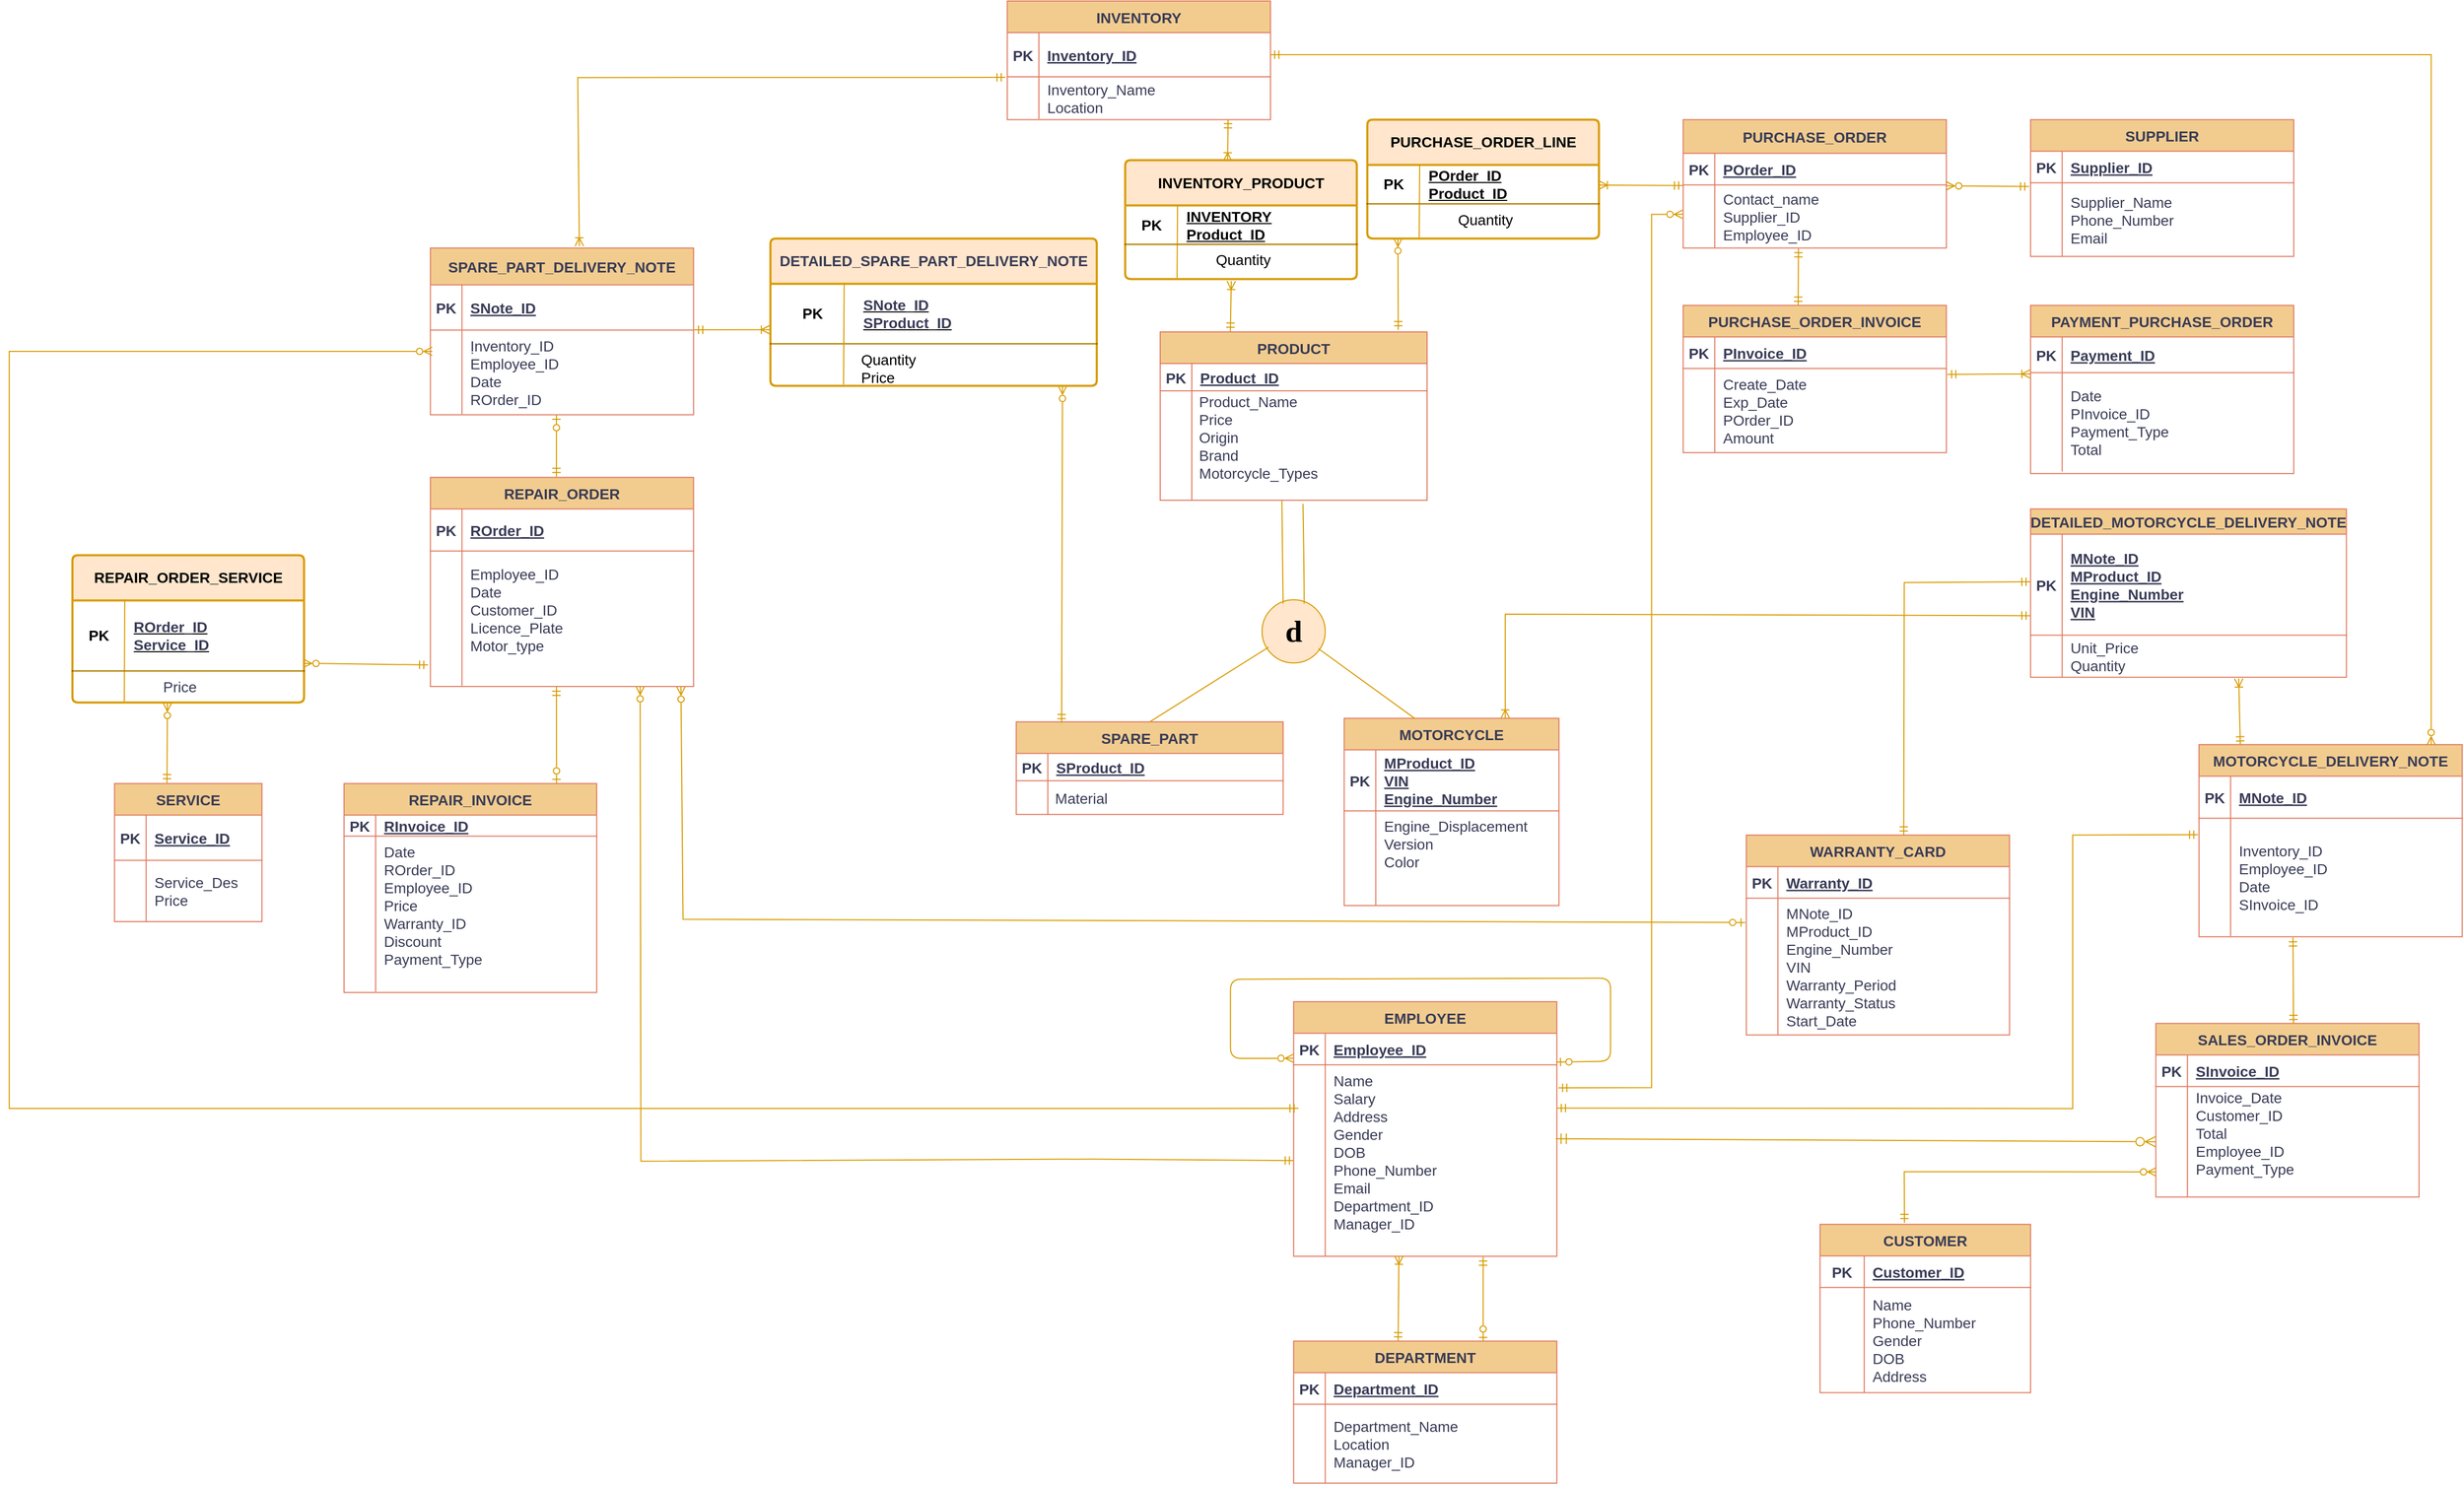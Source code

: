 <mxfile version="26.0.16">
  <diagram id="R2lEEEUBdFMjLlhIrx00" name="Page-1">
    <mxGraphModel dx="3500" dy="-2451" grid="0" gridSize="10" guides="1" tooltips="1" connect="1" arrows="1" fold="1" page="1" pageScale="1" pageWidth="3300" pageHeight="4681" background="#FFFFFF" math="0" shadow="0" extFonts="Permanent Marker^https://fonts.googleapis.com/css?family=Permanent+Marker">
      <root>
        <mxCell id="0" />
        <mxCell id="1" parent="0" />
        <mxCell id="37HL_in9zZdYbBOrax-n-2" value="PRODUCT" style="shape=table;startSize=30;container=1;collapsible=1;childLayout=tableLayout;fixedRows=1;rowLines=0;fontStyle=1;align=center;resizeLast=1;labelBackgroundColor=none;fillColor=#F2CC8F;strokeColor=#E07A5F;fontColor=#393C56;fontSize=14;" parent="1" vertex="1">
          <mxGeometry x="1693.05" y="6419.54" width="253.5" height="160" as="geometry" />
        </mxCell>
        <mxCell id="37HL_in9zZdYbBOrax-n-3" value="" style="shape=partialRectangle;collapsible=0;dropTarget=0;pointerEvents=0;fillColor=none;points=[[0,0.5],[1,0.5]];portConstraint=eastwest;top=0;left=0;right=0;bottom=1;labelBackgroundColor=none;strokeColor=#E07A5F;fontColor=#393C56;fontSize=14;" parent="37HL_in9zZdYbBOrax-n-2" vertex="1">
          <mxGeometry y="30" width="253.5" height="26" as="geometry" />
        </mxCell>
        <mxCell id="37HL_in9zZdYbBOrax-n-4" value="PK" style="shape=partialRectangle;overflow=hidden;connectable=0;fillColor=none;top=0;left=0;bottom=0;right=0;fontStyle=1;labelBackgroundColor=none;strokeColor=#E07A5F;fontColor=#393C56;fontSize=14;" parent="37HL_in9zZdYbBOrax-n-3" vertex="1">
          <mxGeometry width="30" height="26" as="geometry">
            <mxRectangle width="30" height="26" as="alternateBounds" />
          </mxGeometry>
        </mxCell>
        <mxCell id="37HL_in9zZdYbBOrax-n-5" value="Product_ID" style="shape=partialRectangle;overflow=hidden;connectable=0;fillColor=none;top=0;left=0;bottom=0;right=0;align=left;spacingLeft=6;fontStyle=5;labelBackgroundColor=none;strokeColor=#E07A5F;fontColor=#393C56;fontSize=14;" parent="37HL_in9zZdYbBOrax-n-3" vertex="1">
          <mxGeometry x="30" width="223.5" height="26" as="geometry">
            <mxRectangle width="223.5" height="26" as="alternateBounds" />
          </mxGeometry>
        </mxCell>
        <mxCell id="37HL_in9zZdYbBOrax-n-6" value="" style="shape=partialRectangle;collapsible=0;dropTarget=0;pointerEvents=0;fillColor=none;points=[[0,0.5],[1,0.5]];portConstraint=eastwest;top=0;left=0;right=0;bottom=0;labelBackgroundColor=none;strokeColor=#E07A5F;fontColor=#393C56;fontSize=14;" parent="37HL_in9zZdYbBOrax-n-2" vertex="1">
          <mxGeometry y="56" width="253.5" height="104" as="geometry" />
        </mxCell>
        <mxCell id="37HL_in9zZdYbBOrax-n-7" value="" style="shape=partialRectangle;overflow=hidden;connectable=0;fillColor=none;top=0;left=0;bottom=0;right=0;labelBackgroundColor=none;strokeColor=#E07A5F;fontColor=#393C56;fontSize=14;" parent="37HL_in9zZdYbBOrax-n-6" vertex="1">
          <mxGeometry width="30" height="104" as="geometry">
            <mxRectangle width="30" height="104" as="alternateBounds" />
          </mxGeometry>
        </mxCell>
        <mxCell id="37HL_in9zZdYbBOrax-n-8" value="Product_Name&#xa;Price&#xa;Origin&#xa;Brand&#xa;Motorcycle_Types&#xa;" style="shape=partialRectangle;overflow=hidden;connectable=0;fillColor=none;top=0;left=0;bottom=0;right=0;align=left;spacingLeft=5;labelBackgroundColor=none;strokeColor=#E07A5F;fontColor=#393C56;fontSize=14;" parent="37HL_in9zZdYbBOrax-n-6" vertex="1">
          <mxGeometry x="30" width="223.5" height="104" as="geometry">
            <mxRectangle width="223.5" height="104" as="alternateBounds" />
          </mxGeometry>
        </mxCell>
        <mxCell id="37HL_in9zZdYbBOrax-n-9" value="MOTORCYCLE" style="shape=table;startSize=30;container=1;collapsible=1;childLayout=tableLayout;fixedRows=1;rowLines=0;fontStyle=1;align=center;resizeLast=1;labelBackgroundColor=none;fillColor=#F2CC8F;strokeColor=#E07A5F;fontColor=#393C56;fontSize=14;" parent="1" vertex="1">
          <mxGeometry x="1867.8" y="6786.69" width="204" height="178" as="geometry" />
        </mxCell>
        <mxCell id="37HL_in9zZdYbBOrax-n-10" value="" style="shape=partialRectangle;collapsible=0;dropTarget=0;pointerEvents=0;fillColor=none;points=[[0,0.5],[1,0.5]];portConstraint=eastwest;top=0;left=0;right=0;bottom=1;labelBackgroundColor=none;strokeColor=#E07A5F;fontColor=#393C56;fontSize=14;" parent="37HL_in9zZdYbBOrax-n-9" vertex="1">
          <mxGeometry y="30" width="204" height="58" as="geometry" />
        </mxCell>
        <mxCell id="37HL_in9zZdYbBOrax-n-11" value="PK" style="shape=partialRectangle;overflow=hidden;connectable=0;fillColor=none;top=0;left=0;bottom=0;right=0;fontStyle=1;labelBackgroundColor=none;strokeColor=#E07A5F;fontColor=#393C56;fontSize=14;" parent="37HL_in9zZdYbBOrax-n-10" vertex="1">
          <mxGeometry width="30" height="58" as="geometry">
            <mxRectangle width="30" height="58" as="alternateBounds" />
          </mxGeometry>
        </mxCell>
        <mxCell id="37HL_in9zZdYbBOrax-n-12" value="MProduct_ID&#xa;VIN&#xa;Engine_Number" style="shape=partialRectangle;overflow=hidden;connectable=0;fillColor=none;top=0;left=0;bottom=0;right=0;align=left;spacingLeft=6;fontStyle=5;labelBackgroundColor=none;strokeColor=#E07A5F;fontColor=#393C56;fontSize=14;" parent="37HL_in9zZdYbBOrax-n-10" vertex="1">
          <mxGeometry x="30" width="174" height="58" as="geometry">
            <mxRectangle width="174" height="58" as="alternateBounds" />
          </mxGeometry>
        </mxCell>
        <mxCell id="37HL_in9zZdYbBOrax-n-13" value="" style="shape=partialRectangle;collapsible=0;dropTarget=0;pointerEvents=0;fillColor=none;points=[[0,0.5],[1,0.5]];portConstraint=eastwest;top=0;left=0;right=0;bottom=0;labelBackgroundColor=none;strokeColor=#E07A5F;fontColor=#393C56;fontSize=14;" parent="37HL_in9zZdYbBOrax-n-9" vertex="1">
          <mxGeometry y="88" width="204" height="90" as="geometry" />
        </mxCell>
        <mxCell id="37HL_in9zZdYbBOrax-n-14" value="" style="shape=partialRectangle;overflow=hidden;connectable=0;fillColor=none;top=0;left=0;bottom=0;right=0;labelBackgroundColor=none;strokeColor=#E07A5F;fontColor=#393C56;fontSize=14;" parent="37HL_in9zZdYbBOrax-n-13" vertex="1">
          <mxGeometry width="30" height="90" as="geometry">
            <mxRectangle width="30" height="90" as="alternateBounds" />
          </mxGeometry>
        </mxCell>
        <mxCell id="37HL_in9zZdYbBOrax-n-15" value="Engine_Displacement&#xa;Version &#xa;Color" style="shape=partialRectangle;overflow=hidden;connectable=0;fillColor=none;top=0;left=0;bottom=0;right=0;align=left;spacingLeft=6;labelBackgroundColor=none;strokeColor=#E07A5F;fontColor=#393C56;verticalAlign=top;fontSize=14;" parent="37HL_in9zZdYbBOrax-n-13" vertex="1">
          <mxGeometry x="30" width="174" height="90" as="geometry">
            <mxRectangle width="174" height="90" as="alternateBounds" />
          </mxGeometry>
        </mxCell>
        <mxCell id="37HL_in9zZdYbBOrax-n-16" value="SPARE_PART" style="shape=table;startSize=30;container=1;collapsible=1;childLayout=tableLayout;fixedRows=1;rowLines=0;fontStyle=1;align=center;resizeLast=1;labelBackgroundColor=none;fillColor=#F2CC8F;strokeColor=#E07A5F;fontColor=#393C56;fontSize=14;" parent="1" vertex="1">
          <mxGeometry x="1556.3" y="6790.16" width="253.5" height="88" as="geometry" />
        </mxCell>
        <mxCell id="37HL_in9zZdYbBOrax-n-17" value="" style="shape=partialRectangle;collapsible=0;dropTarget=0;pointerEvents=0;fillColor=none;points=[[0,0.5],[1,0.5]];portConstraint=eastwest;top=0;left=0;right=0;bottom=1;labelBackgroundColor=none;strokeColor=#E07A5F;fontColor=#393C56;fontSize=14;" parent="37HL_in9zZdYbBOrax-n-16" vertex="1">
          <mxGeometry y="30" width="253.5" height="26" as="geometry" />
        </mxCell>
        <mxCell id="37HL_in9zZdYbBOrax-n-18" value="PK" style="shape=partialRectangle;overflow=hidden;connectable=0;fillColor=none;top=0;left=0;bottom=0;right=0;fontStyle=1;labelBackgroundColor=none;strokeColor=#E07A5F;fontColor=#393C56;fontSize=14;" parent="37HL_in9zZdYbBOrax-n-17" vertex="1">
          <mxGeometry width="30" height="26" as="geometry">
            <mxRectangle width="30" height="26" as="alternateBounds" />
          </mxGeometry>
        </mxCell>
        <mxCell id="37HL_in9zZdYbBOrax-n-19" value="SProduct_ID" style="shape=partialRectangle;overflow=hidden;connectable=0;fillColor=none;top=0;left=0;bottom=0;right=0;align=left;spacingLeft=6;fontStyle=5;labelBackgroundColor=none;strokeColor=#E07A5F;fontColor=#393C56;fontSize=14;" parent="37HL_in9zZdYbBOrax-n-17" vertex="1">
          <mxGeometry x="30" width="223.5" height="26" as="geometry">
            <mxRectangle width="223.5" height="26" as="alternateBounds" />
          </mxGeometry>
        </mxCell>
        <mxCell id="37HL_in9zZdYbBOrax-n-20" value="" style="shape=partialRectangle;collapsible=0;dropTarget=0;pointerEvents=0;fillColor=none;points=[[0,0.5],[1,0.5]];portConstraint=eastwest;top=0;left=0;right=0;bottom=0;labelBackgroundColor=none;strokeColor=#E07A5F;fontColor=#393C56;fontSize=14;" parent="37HL_in9zZdYbBOrax-n-16" vertex="1">
          <mxGeometry y="56" width="253.5" height="32" as="geometry" />
        </mxCell>
        <mxCell id="37HL_in9zZdYbBOrax-n-21" value="" style="shape=partialRectangle;overflow=hidden;connectable=0;fillColor=none;top=0;left=0;bottom=0;right=0;labelBackgroundColor=none;strokeColor=#E07A5F;fontColor=#393C56;fontSize=14;" parent="37HL_in9zZdYbBOrax-n-20" vertex="1">
          <mxGeometry width="30" height="32" as="geometry">
            <mxRectangle width="30" height="32" as="alternateBounds" />
          </mxGeometry>
        </mxCell>
        <mxCell id="37HL_in9zZdYbBOrax-n-22" value="Material" style="shape=partialRectangle;overflow=hidden;connectable=0;fillColor=none;top=0;left=0;bottom=0;right=0;align=left;spacingLeft=5;labelBackgroundColor=none;strokeColor=#E07A5F;fontColor=#393C56;fontSize=14;" parent="37HL_in9zZdYbBOrax-n-20" vertex="1">
          <mxGeometry x="30" width="223.5" height="32" as="geometry">
            <mxRectangle width="223.5" height="32" as="alternateBounds" />
          </mxGeometry>
        </mxCell>
        <mxCell id="37HL_in9zZdYbBOrax-n-23" value="DETAILED_MOTORCYCLE_DELIVERY_NOTE" style="shape=table;startSize=24;container=1;collapsible=1;childLayout=tableLayout;fixedRows=1;rowLines=0;fontStyle=1;align=center;resizeLast=1;labelBackgroundColor=none;fillColor=#F2CC8F;strokeColor=#E07A5F;fontColor=#393C56;fontSize=14;" parent="1" vertex="1">
          <mxGeometry x="2519.8" y="6587.72" width="300" height="160" as="geometry" />
        </mxCell>
        <mxCell id="37HL_in9zZdYbBOrax-n-24" value="" style="shape=partialRectangle;collapsible=0;dropTarget=0;pointerEvents=0;fillColor=none;points=[[0,0.5],[1,0.5]];portConstraint=eastwest;top=0;left=0;right=0;bottom=1;labelBackgroundColor=none;strokeColor=#E07A5F;fontColor=#393C56;fontSize=14;" parent="37HL_in9zZdYbBOrax-n-23" vertex="1">
          <mxGeometry y="24" width="300" height="96" as="geometry" />
        </mxCell>
        <mxCell id="37HL_in9zZdYbBOrax-n-25" value="PK" style="shape=partialRectangle;overflow=hidden;connectable=0;fillColor=none;top=0;left=0;bottom=0;right=0;fontStyle=1;labelBackgroundColor=none;strokeColor=#E07A5F;fontColor=#393C56;fontSize=14;" parent="37HL_in9zZdYbBOrax-n-24" vertex="1">
          <mxGeometry width="30" height="96" as="geometry">
            <mxRectangle width="30" height="96" as="alternateBounds" />
          </mxGeometry>
        </mxCell>
        <mxCell id="37HL_in9zZdYbBOrax-n-26" value="MNote_ID&#xa;MProduct_ID&#xa;Engine_Number&#xa;VIN" style="shape=partialRectangle;overflow=hidden;connectable=0;fillColor=none;top=0;left=0;bottom=0;right=0;align=left;spacingLeft=6;fontStyle=5;labelBackgroundColor=none;strokeColor=#E07A5F;fontColor=#393C56;fontSize=14;" parent="37HL_in9zZdYbBOrax-n-24" vertex="1">
          <mxGeometry x="30" width="270" height="96" as="geometry">
            <mxRectangle width="270" height="96" as="alternateBounds" />
          </mxGeometry>
        </mxCell>
        <mxCell id="37HL_in9zZdYbBOrax-n-27" value="" style="shape=partialRectangle;collapsible=0;dropTarget=0;pointerEvents=0;fillColor=none;points=[[0,0.5],[1,0.5]];portConstraint=eastwest;top=0;left=0;right=0;bottom=0;labelBackgroundColor=none;strokeColor=#E07A5F;fontColor=#393C56;fontSize=14;" parent="37HL_in9zZdYbBOrax-n-23" vertex="1">
          <mxGeometry y="120" width="300" height="40" as="geometry" />
        </mxCell>
        <mxCell id="37HL_in9zZdYbBOrax-n-28" value="" style="shape=partialRectangle;overflow=hidden;connectable=0;fillColor=none;top=0;left=0;bottom=0;right=0;labelBackgroundColor=none;strokeColor=#E07A5F;fontColor=#393C56;fontSize=14;" parent="37HL_in9zZdYbBOrax-n-27" vertex="1">
          <mxGeometry width="30" height="40" as="geometry">
            <mxRectangle width="30" height="40" as="alternateBounds" />
          </mxGeometry>
        </mxCell>
        <mxCell id="37HL_in9zZdYbBOrax-n-29" value="Unit_Price &#xa;Quantity" style="shape=partialRectangle;overflow=hidden;connectable=0;fillColor=none;top=0;left=0;bottom=0;right=0;align=left;spacingLeft=6;labelBackgroundColor=none;strokeColor=#E07A5F;fontColor=#393C56;fontSize=14;" parent="37HL_in9zZdYbBOrax-n-27" vertex="1">
          <mxGeometry x="30" width="270" height="40" as="geometry">
            <mxRectangle width="270" height="40" as="alternateBounds" />
          </mxGeometry>
        </mxCell>
        <mxCell id="arhX2NloKPXsOQHOqjrg-1" value="" style="verticalLabelPosition=bottom;verticalAlign=top;html=1;shape=mxgraph.flowchart.on-page_reference;fillColor=#ffe6cc;strokeColor=#d79b00;" parent="1" vertex="1">
          <mxGeometry x="1789.8" y="6674.16" width="60" height="60" as="geometry" />
        </mxCell>
        <mxCell id="arhX2NloKPXsOQHOqjrg-4" value="" style="endArrow=none;html=1;rounded=0;exitX=0.894;exitY=1.048;exitDx=0;exitDy=0;exitPerimeter=0;fillColor=#ffe6cc;strokeColor=#d79b00;entryX=0.33;entryY=0.002;entryDx=0;entryDy=0;entryPerimeter=0;" parent="1" source="arhX2NloKPXsOQHOqjrg-77" target="37HL_in9zZdYbBOrax-n-9" edge="1">
          <mxGeometry width="50" height="50" relative="1" as="geometry">
            <mxPoint x="1929.8" y="6680.16" as="sourcePoint" />
            <mxPoint x="1969.8" y="6787.72" as="targetPoint" />
          </mxGeometry>
        </mxCell>
        <mxCell id="arhX2NloKPXsOQHOqjrg-5" value="" style="endArrow=none;html=1;rounded=0;exitX=0.5;exitY=0;exitDx=0;exitDy=0;fillColor=#ffe6cc;strokeColor=#d79b00;" parent="1" source="37HL_in9zZdYbBOrax-n-16" target="arhX2NloKPXsOQHOqjrg-77" edge="1">
          <mxGeometry width="50" height="50" relative="1" as="geometry">
            <mxPoint x="1689.8" y="6807.72" as="sourcePoint" />
            <mxPoint x="1789.8" y="6717.72" as="targetPoint" />
          </mxGeometry>
        </mxCell>
        <mxCell id="arhX2NloKPXsOQHOqjrg-6" value="REPAIR_ORDER" style="shape=table;startSize=30;container=1;collapsible=1;childLayout=tableLayout;fixedRows=1;rowLines=0;fontStyle=1;align=center;resizeLast=1;labelBackgroundColor=none;fillColor=#F2CC8F;strokeColor=#E07A5F;fontColor=#393C56;fontSize=14;" parent="1" vertex="1">
          <mxGeometry x="999.8" y="6557.72" width="250" height="198.728" as="geometry" />
        </mxCell>
        <mxCell id="arhX2NloKPXsOQHOqjrg-7" value="" style="shape=partialRectangle;collapsible=0;dropTarget=0;pointerEvents=0;fillColor=none;points=[[0,0.5],[1,0.5]];portConstraint=eastwest;top=0;left=0;right=0;bottom=1;labelBackgroundColor=none;strokeColor=#E07A5F;fontColor=#393C56;fontSize=14;" parent="arhX2NloKPXsOQHOqjrg-6" vertex="1">
          <mxGeometry y="30" width="250" height="40" as="geometry" />
        </mxCell>
        <mxCell id="arhX2NloKPXsOQHOqjrg-8" value="PK" style="shape=partialRectangle;overflow=hidden;connectable=0;fillColor=none;top=0;left=0;bottom=0;right=0;fontStyle=1;labelBackgroundColor=none;strokeColor=#E07A5F;fontColor=#393C56;fontSize=14;" parent="arhX2NloKPXsOQHOqjrg-7" vertex="1">
          <mxGeometry width="30" height="40" as="geometry">
            <mxRectangle width="30" height="40" as="alternateBounds" />
          </mxGeometry>
        </mxCell>
        <mxCell id="arhX2NloKPXsOQHOqjrg-9" value="ROrder_ID" style="shape=partialRectangle;overflow=hidden;connectable=0;fillColor=none;top=0;left=0;bottom=0;right=0;align=left;spacingLeft=6;fontStyle=5;labelBackgroundColor=none;strokeColor=#E07A5F;fontColor=#393C56;fontSize=14;" parent="arhX2NloKPXsOQHOqjrg-7" vertex="1">
          <mxGeometry x="30" width="220" height="40" as="geometry">
            <mxRectangle width="220" height="40" as="alternateBounds" />
          </mxGeometry>
        </mxCell>
        <mxCell id="arhX2NloKPXsOQHOqjrg-10" value="" style="shape=partialRectangle;collapsible=0;dropTarget=0;pointerEvents=0;fillColor=none;points=[[0,0.5],[1,0.5]];portConstraint=eastwest;top=0;left=0;right=0;bottom=0;labelBackgroundColor=none;strokeColor=#E07A5F;fontColor=#393C56;fontSize=14;" parent="arhX2NloKPXsOQHOqjrg-6" vertex="1">
          <mxGeometry y="70" width="250" height="128" as="geometry" />
        </mxCell>
        <mxCell id="arhX2NloKPXsOQHOqjrg-11" value="" style="shape=partialRectangle;overflow=hidden;connectable=0;fillColor=none;top=0;left=0;bottom=0;right=0;labelBackgroundColor=none;strokeColor=#E07A5F;fontColor=#393C56;fontSize=14;" parent="arhX2NloKPXsOQHOqjrg-10" vertex="1">
          <mxGeometry width="30" height="128" as="geometry">
            <mxRectangle width="30" height="128" as="alternateBounds" />
          </mxGeometry>
        </mxCell>
        <mxCell id="arhX2NloKPXsOQHOqjrg-12" value="Employee_ID&#xa;Date&#xa;Customer_ID&#xa;Licence_Plate&#xa;Motor_type&#xa;" style="shape=partialRectangle;overflow=hidden;connectable=0;fillColor=none;top=0;left=0;bottom=0;right=0;align=left;spacingLeft=6;labelBackgroundColor=none;strokeColor=#E07A5F;fontColor=#393C56;fontSize=14;" parent="arhX2NloKPXsOQHOqjrg-10" vertex="1">
          <mxGeometry x="30" width="220" height="128" as="geometry">
            <mxRectangle width="220" height="128" as="alternateBounds" />
          </mxGeometry>
        </mxCell>
        <mxCell id="arhX2NloKPXsOQHOqjrg-13" value="REPAIR_INVOICE" style="shape=table;startSize=30;container=1;collapsible=1;childLayout=tableLayout;fixedRows=1;rowLines=0;fontStyle=1;align=center;resizeLast=1;labelBackgroundColor=none;fillColor=#F2CC8F;strokeColor=#E07A5F;fontColor=#393C56;fontSize=14;" parent="1" vertex="1">
          <mxGeometry x="917.8" y="6848.72" width="240" height="198.615" as="geometry" />
        </mxCell>
        <mxCell id="arhX2NloKPXsOQHOqjrg-14" value="" style="shape=partialRectangle;collapsible=0;dropTarget=0;pointerEvents=0;fillColor=none;points=[[0,0.5],[1,0.5]];portConstraint=eastwest;top=0;left=0;right=0;bottom=1;labelBackgroundColor=none;strokeColor=#E07A5F;fontColor=#393C56;fontSize=14;" parent="arhX2NloKPXsOQHOqjrg-13" vertex="1">
          <mxGeometry y="30" width="240" height="20" as="geometry" />
        </mxCell>
        <mxCell id="arhX2NloKPXsOQHOqjrg-15" value="PK" style="shape=partialRectangle;overflow=hidden;connectable=0;fillColor=none;top=0;left=0;bottom=0;right=0;fontStyle=1;labelBackgroundColor=none;strokeColor=#E07A5F;fontColor=#393C56;fontSize=14;" parent="arhX2NloKPXsOQHOqjrg-14" vertex="1">
          <mxGeometry width="30" height="20" as="geometry">
            <mxRectangle width="30" height="20" as="alternateBounds" />
          </mxGeometry>
        </mxCell>
        <mxCell id="arhX2NloKPXsOQHOqjrg-16" value="RInvoice_ID" style="shape=partialRectangle;overflow=hidden;connectable=0;fillColor=none;top=0;left=0;bottom=0;right=0;align=left;spacingLeft=6;fontStyle=5;labelBackgroundColor=none;strokeColor=#E07A5F;fontColor=#393C56;fontSize=14;" parent="arhX2NloKPXsOQHOqjrg-14" vertex="1">
          <mxGeometry x="30" width="210" height="20" as="geometry">
            <mxRectangle width="210" height="20" as="alternateBounds" />
          </mxGeometry>
        </mxCell>
        <mxCell id="arhX2NloKPXsOQHOqjrg-17" value="" style="shape=partialRectangle;collapsible=0;dropTarget=0;pointerEvents=0;fillColor=none;points=[[0,0.5],[1,0.5]];portConstraint=eastwest;top=0;left=0;right=0;bottom=0;labelBackgroundColor=none;strokeColor=#E07A5F;fontColor=#393C56;fontSize=14;" parent="arhX2NloKPXsOQHOqjrg-13" vertex="1">
          <mxGeometry y="50" width="240" height="148" as="geometry" />
        </mxCell>
        <mxCell id="arhX2NloKPXsOQHOqjrg-18" value="" style="shape=partialRectangle;overflow=hidden;connectable=0;fillColor=none;top=0;left=0;bottom=0;right=0;labelBackgroundColor=none;strokeColor=#E07A5F;fontColor=#393C56;fontSize=14;" parent="arhX2NloKPXsOQHOqjrg-17" vertex="1">
          <mxGeometry width="30" height="148" as="geometry">
            <mxRectangle width="30" height="148" as="alternateBounds" />
          </mxGeometry>
        </mxCell>
        <mxCell id="arhX2NloKPXsOQHOqjrg-19" value="Date&#xa;ROrder_ID&#xa;Employee_ID  &#xa;Price  &#xa;Warranty_ID&#xa;Discount&#xa;Payment_Type&#xa;" style="shape=partialRectangle;overflow=hidden;connectable=0;fillColor=none;top=0;left=0;bottom=0;right=0;align=left;spacingLeft=6;labelBackgroundColor=none;strokeColor=#E07A5F;fontColor=#393C56;fontSize=14;" parent="arhX2NloKPXsOQHOqjrg-17" vertex="1">
          <mxGeometry x="30" width="210" height="148" as="geometry">
            <mxRectangle width="210" height="148" as="alternateBounds" />
          </mxGeometry>
        </mxCell>
        <mxCell id="arhX2NloKPXsOQHOqjrg-48" value="MOTORCYCLE_DELIVERY_NOTE" style="shape=table;startSize=30;container=1;collapsible=1;childLayout=tableLayout;fixedRows=1;rowLines=0;fontStyle=1;align=center;resizeLast=1;labelBackgroundColor=none;fillColor=#F2CC8F;strokeColor=#E07A5F;fontColor=#393C56;fontSize=14;" parent="1" vertex="1">
          <mxGeometry x="2679.8" y="6811.72" width="250" height="182.714" as="geometry" />
        </mxCell>
        <mxCell id="arhX2NloKPXsOQHOqjrg-49" value="" style="shape=partialRectangle;collapsible=0;dropTarget=0;pointerEvents=0;fillColor=none;points=[[0,0.5],[1,0.5]];portConstraint=eastwest;top=0;left=0;right=0;bottom=1;labelBackgroundColor=none;strokeColor=#E07A5F;fontColor=#393C56;fontSize=14;" parent="arhX2NloKPXsOQHOqjrg-48" vertex="1">
          <mxGeometry y="30" width="250" height="40" as="geometry" />
        </mxCell>
        <mxCell id="arhX2NloKPXsOQHOqjrg-50" value="PK" style="shape=partialRectangle;overflow=hidden;connectable=0;fillColor=none;top=0;left=0;bottom=0;right=0;fontStyle=1;labelBackgroundColor=none;strokeColor=#E07A5F;fontColor=#393C56;fontSize=14;" parent="arhX2NloKPXsOQHOqjrg-49" vertex="1">
          <mxGeometry width="30" height="40" as="geometry">
            <mxRectangle width="30" height="40" as="alternateBounds" />
          </mxGeometry>
        </mxCell>
        <mxCell id="arhX2NloKPXsOQHOqjrg-51" value="MNote_ID" style="shape=partialRectangle;overflow=hidden;connectable=0;fillColor=none;top=0;left=0;bottom=0;right=0;align=left;spacingLeft=6;fontStyle=5;labelBackgroundColor=none;strokeColor=#E07A5F;fontColor=#393C56;fontSize=14;" parent="arhX2NloKPXsOQHOqjrg-49" vertex="1">
          <mxGeometry x="30" width="220" height="40" as="geometry">
            <mxRectangle width="220" height="40" as="alternateBounds" />
          </mxGeometry>
        </mxCell>
        <mxCell id="arhX2NloKPXsOQHOqjrg-52" value="" style="shape=partialRectangle;collapsible=0;dropTarget=0;pointerEvents=0;fillColor=none;points=[[0,0.5],[1,0.5]];portConstraint=eastwest;top=0;left=0;right=0;bottom=0;labelBackgroundColor=none;strokeColor=#E07A5F;fontColor=#393C56;fontSize=14;" parent="arhX2NloKPXsOQHOqjrg-48" vertex="1">
          <mxGeometry y="70" width="250" height="112" as="geometry" />
        </mxCell>
        <mxCell id="arhX2NloKPXsOQHOqjrg-53" value="" style="shape=partialRectangle;overflow=hidden;connectable=0;fillColor=none;top=0;left=0;bottom=0;right=0;labelBackgroundColor=none;strokeColor=#E07A5F;fontColor=#393C56;fontSize=14;" parent="arhX2NloKPXsOQHOqjrg-52" vertex="1">
          <mxGeometry width="30" height="112" as="geometry">
            <mxRectangle width="30" height="112" as="alternateBounds" />
          </mxGeometry>
        </mxCell>
        <mxCell id="arhX2NloKPXsOQHOqjrg-54" value="Inventory_ID&#xa;Employee_ID&#xa;Date&#xa;SInvoice_ID" style="shape=partialRectangle;overflow=hidden;connectable=0;fillColor=none;top=0;left=0;bottom=0;right=0;align=left;spacingLeft=6;labelBackgroundColor=none;strokeColor=#E07A5F;fontColor=#393C56;fontSize=14;fontStyle=0" parent="arhX2NloKPXsOQHOqjrg-52" vertex="1">
          <mxGeometry x="30" width="220" height="112" as="geometry">
            <mxRectangle width="220" height="112" as="alternateBounds" />
          </mxGeometry>
        </mxCell>
        <mxCell id="arhX2NloKPXsOQHOqjrg-55" value="SALES_ORDER_INVOICE" style="shape=table;startSize=30;container=1;collapsible=1;childLayout=tableLayout;fixedRows=1;rowLines=0;fontStyle=1;align=center;resizeLast=1;labelBackgroundColor=none;fillColor=#F2CC8F;strokeColor=#E07A5F;fontColor=#393C56;fontSize=14;" parent="1" vertex="1">
          <mxGeometry x="2638.8" y="7076.72" width="250" height="165" as="geometry" />
        </mxCell>
        <mxCell id="arhX2NloKPXsOQHOqjrg-56" value="" style="shape=partialRectangle;collapsible=0;dropTarget=0;pointerEvents=0;fillColor=none;points=[[0,0.5],[1,0.5]];portConstraint=eastwest;top=0;left=0;right=0;bottom=1;labelBackgroundColor=none;strokeColor=#E07A5F;fontColor=#393C56;fontSize=14;" parent="arhX2NloKPXsOQHOqjrg-55" vertex="1">
          <mxGeometry y="30" width="250" height="30" as="geometry" />
        </mxCell>
        <mxCell id="arhX2NloKPXsOQHOqjrg-57" value="PK" style="shape=partialRectangle;overflow=hidden;connectable=0;fillColor=none;top=0;left=0;bottom=0;right=0;fontStyle=1;labelBackgroundColor=none;strokeColor=#E07A5F;fontColor=#393C56;fontSize=14;" parent="arhX2NloKPXsOQHOqjrg-56" vertex="1">
          <mxGeometry width="30" height="30" as="geometry">
            <mxRectangle width="30" height="30" as="alternateBounds" />
          </mxGeometry>
        </mxCell>
        <mxCell id="arhX2NloKPXsOQHOqjrg-58" value="SInvoice_ID" style="shape=partialRectangle;overflow=hidden;connectable=0;fillColor=none;top=0;left=0;bottom=0;right=0;align=left;spacingLeft=6;fontStyle=5;labelBackgroundColor=none;strokeColor=#E07A5F;fontColor=#393C56;fontSize=14;" parent="arhX2NloKPXsOQHOqjrg-56" vertex="1">
          <mxGeometry x="30" width="220" height="30" as="geometry">
            <mxRectangle width="220" height="30" as="alternateBounds" />
          </mxGeometry>
        </mxCell>
        <mxCell id="arhX2NloKPXsOQHOqjrg-59" value="" style="shape=partialRectangle;collapsible=0;dropTarget=0;pointerEvents=0;fillColor=none;points=[[0,0.5],[1,0.5]];portConstraint=eastwest;top=0;left=0;right=0;bottom=0;labelBackgroundColor=none;strokeColor=#E07A5F;fontColor=#393C56;fontSize=14;" parent="arhX2NloKPXsOQHOqjrg-55" vertex="1">
          <mxGeometry y="60" width="250" height="105" as="geometry" />
        </mxCell>
        <mxCell id="arhX2NloKPXsOQHOqjrg-60" value="" style="shape=partialRectangle;overflow=hidden;connectable=0;fillColor=none;top=0;left=0;bottom=0;right=0;labelBackgroundColor=none;strokeColor=#E07A5F;fontColor=#393C56;fontSize=14;" parent="arhX2NloKPXsOQHOqjrg-59" vertex="1">
          <mxGeometry width="30" height="105" as="geometry">
            <mxRectangle width="30" height="105" as="alternateBounds" />
          </mxGeometry>
        </mxCell>
        <mxCell id="arhX2NloKPXsOQHOqjrg-61" value="Invoice_Date&#xa;Customer_ID&#xa;Total&#xa;Employee_ID&#xa;Payment_Type&#xa;" style="shape=partialRectangle;overflow=hidden;connectable=0;fillColor=none;top=0;left=0;bottom=0;right=0;align=left;spacingLeft=6;labelBackgroundColor=none;strokeColor=#E07A5F;fontColor=#393C56;fontSize=14;" parent="arhX2NloKPXsOQHOqjrg-59" vertex="1">
          <mxGeometry x="30" width="220" height="105" as="geometry">
            <mxRectangle width="220" height="105" as="alternateBounds" />
          </mxGeometry>
        </mxCell>
        <mxCell id="arhX2NloKPXsOQHOqjrg-69" value="WARRANTY_CARD" style="shape=table;startSize=30;container=1;collapsible=1;childLayout=tableLayout;fixedRows=1;rowLines=0;fontStyle=1;align=center;resizeLast=1;labelBackgroundColor=none;fillColor=#F2CC8F;strokeColor=#E07A5F;fontColor=#393C56;fontSize=14;" parent="1" vertex="1">
          <mxGeometry x="2249.8" y="6897.72" width="250" height="190" as="geometry" />
        </mxCell>
        <mxCell id="arhX2NloKPXsOQHOqjrg-70" value="" style="shape=partialRectangle;collapsible=0;dropTarget=0;pointerEvents=0;fillColor=none;points=[[0,0.5],[1,0.5]];portConstraint=eastwest;top=0;left=0;right=0;bottom=1;labelBackgroundColor=none;strokeColor=#E07A5F;fontColor=#393C56;fontSize=14;" parent="arhX2NloKPXsOQHOqjrg-69" vertex="1">
          <mxGeometry y="30" width="250" height="30" as="geometry" />
        </mxCell>
        <mxCell id="arhX2NloKPXsOQHOqjrg-71" value="PK" style="shape=partialRectangle;overflow=hidden;connectable=0;fillColor=none;top=0;left=0;bottom=0;right=0;fontStyle=1;labelBackgroundColor=none;strokeColor=#E07A5F;fontColor=#393C56;fontSize=14;" parent="arhX2NloKPXsOQHOqjrg-70" vertex="1">
          <mxGeometry width="30" height="30" as="geometry">
            <mxRectangle width="30" height="30" as="alternateBounds" />
          </mxGeometry>
        </mxCell>
        <mxCell id="arhX2NloKPXsOQHOqjrg-72" value="Warranty_ID" style="shape=partialRectangle;overflow=hidden;connectable=0;fillColor=none;top=0;left=0;bottom=0;right=0;align=left;spacingLeft=6;fontStyle=5;labelBackgroundColor=none;strokeColor=#E07A5F;fontColor=#393C56;fontSize=14;" parent="arhX2NloKPXsOQHOqjrg-70" vertex="1">
          <mxGeometry x="30" width="220" height="30" as="geometry">
            <mxRectangle width="220" height="30" as="alternateBounds" />
          </mxGeometry>
        </mxCell>
        <mxCell id="arhX2NloKPXsOQHOqjrg-73" value="" style="shape=partialRectangle;collapsible=0;dropTarget=0;pointerEvents=0;fillColor=none;points=[[0,0.5],[1,0.5]];portConstraint=eastwest;top=0;left=0;right=0;bottom=0;labelBackgroundColor=none;strokeColor=#E07A5F;fontColor=#393C56;fontSize=14;" parent="arhX2NloKPXsOQHOqjrg-69" vertex="1">
          <mxGeometry y="60" width="250" height="130" as="geometry" />
        </mxCell>
        <mxCell id="arhX2NloKPXsOQHOqjrg-74" value="" style="shape=partialRectangle;overflow=hidden;connectable=0;fillColor=none;top=0;left=0;bottom=0;right=0;labelBackgroundColor=none;strokeColor=#E07A5F;fontColor=#393C56;fontSize=14;" parent="arhX2NloKPXsOQHOqjrg-73" vertex="1">
          <mxGeometry width="30" height="130" as="geometry">
            <mxRectangle width="30" height="130" as="alternateBounds" />
          </mxGeometry>
        </mxCell>
        <mxCell id="arhX2NloKPXsOQHOqjrg-75" value="MNote_ID&#xa;MProduct_ID&#xa;Engine_Number&#xa;VIN&#xa;Warranty_Period&#xa;Warranty_Status&#xa;Start_Date" style="shape=partialRectangle;overflow=hidden;connectable=0;fillColor=none;top=0;left=0;bottom=0;right=0;align=left;spacingLeft=6;labelBackgroundColor=none;strokeColor=#E07A5F;fontColor=#393C56;fontSize=14;labelBorderColor=none;" parent="arhX2NloKPXsOQHOqjrg-73" vertex="1">
          <mxGeometry x="30" width="220" height="130" as="geometry">
            <mxRectangle width="220" height="130" as="alternateBounds" />
          </mxGeometry>
        </mxCell>
        <mxCell id="arhX2NloKPXsOQHOqjrg-77" value="&lt;font size=&quot;1&quot; face=&quot;Times New Roman&quot;&gt;&lt;b style=&quot;font-size: 29px;&quot;&gt;d&lt;/b&gt;&lt;/font&gt;" style="text;html=1;align=center;verticalAlign=middle;whiteSpace=wrap;rounded=0;" parent="1" vertex="1">
          <mxGeometry x="1789.8" y="6689.16" width="60" height="30" as="geometry" />
        </mxCell>
        <mxCell id="9Vi4DtW_JoVe9wqMOlgI-1" value="INVENTORY" style="shape=table;startSize=30;container=1;collapsible=1;childLayout=tableLayout;fixedRows=1;rowLines=0;fontStyle=1;align=center;resizeLast=1;labelBackgroundColor=none;fillColor=#F2CC8F;strokeColor=#E07A5F;fontColor=#393C56;fontSize=14;" parent="1" vertex="1">
          <mxGeometry x="1547.8" y="6105.0" width="250" height="112.72" as="geometry" />
        </mxCell>
        <mxCell id="9Vi4DtW_JoVe9wqMOlgI-2" value="" style="shape=partialRectangle;collapsible=0;dropTarget=0;pointerEvents=0;fillColor=none;points=[[0,0.5],[1,0.5]];portConstraint=eastwest;top=0;left=0;right=0;bottom=1;labelBackgroundColor=none;strokeColor=#E07A5F;fontColor=#393C56;fontSize=14;" parent="9Vi4DtW_JoVe9wqMOlgI-1" vertex="1">
          <mxGeometry y="30" width="250" height="42" as="geometry" />
        </mxCell>
        <mxCell id="9Vi4DtW_JoVe9wqMOlgI-3" value="PK" style="shape=partialRectangle;overflow=hidden;connectable=0;fillColor=none;top=0;left=0;bottom=0;right=0;fontStyle=1;labelBackgroundColor=none;strokeColor=#E07A5F;fontColor=#393C56;fontSize=14;" parent="9Vi4DtW_JoVe9wqMOlgI-2" vertex="1">
          <mxGeometry width="30" height="42" as="geometry">
            <mxRectangle width="30" height="42" as="alternateBounds" />
          </mxGeometry>
        </mxCell>
        <mxCell id="9Vi4DtW_JoVe9wqMOlgI-4" value="Inventory_ID" style="shape=partialRectangle;overflow=hidden;connectable=0;fillColor=none;top=0;left=0;bottom=0;right=0;align=left;spacingLeft=6;fontStyle=5;labelBackgroundColor=none;strokeColor=#E07A5F;fontColor=#393C56;fontSize=14;" parent="9Vi4DtW_JoVe9wqMOlgI-2" vertex="1">
          <mxGeometry x="30" width="220" height="42" as="geometry">
            <mxRectangle width="220" height="42" as="alternateBounds" />
          </mxGeometry>
        </mxCell>
        <mxCell id="9Vi4DtW_JoVe9wqMOlgI-5" value="" style="shape=partialRectangle;collapsible=0;dropTarget=0;pointerEvents=0;fillColor=none;points=[[0,0.5],[1,0.5]];portConstraint=eastwest;top=0;left=0;right=0;bottom=0;labelBackgroundColor=none;strokeColor=#E07A5F;fontColor=#393C56;fontSize=14;" parent="9Vi4DtW_JoVe9wqMOlgI-1" vertex="1">
          <mxGeometry y="72" width="250" height="40" as="geometry" />
        </mxCell>
        <mxCell id="9Vi4DtW_JoVe9wqMOlgI-6" value="" style="shape=partialRectangle;overflow=hidden;connectable=0;fillColor=none;top=0;left=0;bottom=0;right=0;labelBackgroundColor=none;strokeColor=#E07A5F;fontColor=#393C56;fontSize=14;" parent="9Vi4DtW_JoVe9wqMOlgI-5" vertex="1">
          <mxGeometry width="30" height="40" as="geometry">
            <mxRectangle width="30" height="40" as="alternateBounds" />
          </mxGeometry>
        </mxCell>
        <mxCell id="9Vi4DtW_JoVe9wqMOlgI-7" value="Inventory_Name&#xa;Location" style="shape=partialRectangle;overflow=hidden;connectable=0;fillColor=none;top=0;left=0;bottom=0;right=0;align=left;spacingLeft=6;labelBackgroundColor=none;strokeColor=#E07A5F;fontColor=#393C56;fontSize=14;" parent="9Vi4DtW_JoVe9wqMOlgI-5" vertex="1">
          <mxGeometry x="30" width="220" height="40" as="geometry">
            <mxRectangle width="220" height="40" as="alternateBounds" />
          </mxGeometry>
        </mxCell>
        <mxCell id="9Vi4DtW_JoVe9wqMOlgI-8" value="" style="endArrow=ERmandOne;html=1;rounded=0;labelBackgroundColor=none;strokeColor=#d79b00;fontColor=default;startArrow=ERoneToMany;startFill=0;endFill=0;fontSize=14;fillColor=#ffe6cc;entryX=0.263;entryY=-0.003;entryDx=0;entryDy=0;entryPerimeter=0;exitX=0.458;exitY=1.059;exitDx=0;exitDy=0;exitPerimeter=0;" parent="1" source="S2El1OMhgtDXLihTYKp4-7" target="37HL_in9zZdYbBOrax-n-2" edge="1">
          <mxGeometry width="50" height="50" relative="1" as="geometry">
            <mxPoint x="1760.8" y="6373.72" as="sourcePoint" />
            <mxPoint x="1829.8" y="6427.72" as="targetPoint" />
            <Array as="points" />
          </mxGeometry>
        </mxCell>
        <mxCell id="4PVSJn8JbAyRpApGVOqt-28" value="CUSTOMER" style="shape=table;startSize=30;container=1;collapsible=1;childLayout=tableLayout;fixedRows=1;rowLines=0;fontStyle=1;align=center;resizeLast=1;labelBackgroundColor=none;fillColor=#F2CC8F;strokeColor=#E07A5F;fontColor=#393C56;fontSize=14;" parent="1" vertex="1">
          <mxGeometry x="2319.8" y="7267.72" width="200" height="160" as="geometry" />
        </mxCell>
        <mxCell id="4PVSJn8JbAyRpApGVOqt-29" value="" style="shape=partialRectangle;collapsible=0;dropTarget=0;pointerEvents=0;fillColor=none;points=[[0,0.5],[1,0.5]];portConstraint=eastwest;top=0;left=0;right=0;bottom=1;labelBackgroundColor=none;strokeColor=#E07A5F;fontColor=#393C56;fontSize=14;" parent="4PVSJn8JbAyRpApGVOqt-28" vertex="1">
          <mxGeometry y="30" width="200" height="30" as="geometry" />
        </mxCell>
        <mxCell id="4PVSJn8JbAyRpApGVOqt-30" value="PK" style="shape=partialRectangle;overflow=hidden;connectable=0;fillColor=none;top=0;left=0;bottom=0;right=0;fontStyle=1;labelBackgroundColor=none;strokeColor=#E07A5F;fontColor=#393C56;fontSize=14;" parent="4PVSJn8JbAyRpApGVOqt-29" vertex="1">
          <mxGeometry width="42" height="30" as="geometry">
            <mxRectangle width="42" height="30" as="alternateBounds" />
          </mxGeometry>
        </mxCell>
        <mxCell id="4PVSJn8JbAyRpApGVOqt-31" value="Customer_ID" style="shape=partialRectangle;overflow=hidden;connectable=0;fillColor=none;top=0;left=0;bottom=0;right=0;align=left;spacingLeft=6;fontStyle=5;labelBackgroundColor=none;strokeColor=#E07A5F;fontColor=#393C56;fontSize=14;" parent="4PVSJn8JbAyRpApGVOqt-29" vertex="1">
          <mxGeometry x="42" width="158" height="30" as="geometry">
            <mxRectangle width="158" height="30" as="alternateBounds" />
          </mxGeometry>
        </mxCell>
        <mxCell id="4PVSJn8JbAyRpApGVOqt-32" value="" style="shape=partialRectangle;collapsible=0;dropTarget=0;pointerEvents=0;fillColor=none;points=[[0,0.5],[1,0.5]];portConstraint=eastwest;top=0;left=0;right=0;bottom=0;labelBackgroundColor=none;strokeColor=#E07A5F;fontColor=#393C56;fontSize=14;" parent="4PVSJn8JbAyRpApGVOqt-28" vertex="1">
          <mxGeometry y="60" width="200" height="100" as="geometry" />
        </mxCell>
        <mxCell id="4PVSJn8JbAyRpApGVOqt-33" value="" style="shape=partialRectangle;overflow=hidden;connectable=0;fillColor=none;top=0;left=0;bottom=0;right=0;labelBackgroundColor=none;strokeColor=#E07A5F;fontColor=#393C56;fontSize=14;" parent="4PVSJn8JbAyRpApGVOqt-32" vertex="1">
          <mxGeometry width="42" height="100" as="geometry">
            <mxRectangle width="42" height="100" as="alternateBounds" />
          </mxGeometry>
        </mxCell>
        <mxCell id="4PVSJn8JbAyRpApGVOqt-34" value="Name&#xa;Phone_Number&#xa;Gender&#xa;DOB&#xa;Address " style="shape=partialRectangle;overflow=hidden;connectable=0;fillColor=none;top=0;left=0;bottom=0;right=0;align=left;spacingLeft=6;labelBackgroundColor=none;strokeColor=#E07A5F;fontColor=#393C56;fontSize=14;" parent="4PVSJn8JbAyRpApGVOqt-32" vertex="1">
          <mxGeometry x="42" width="158" height="100" as="geometry">
            <mxRectangle width="158" height="100" as="alternateBounds" />
          </mxGeometry>
        </mxCell>
        <mxCell id="4PVSJn8JbAyRpApGVOqt-35" value="EMPLOYEE" style="shape=table;startSize=30;container=1;collapsible=1;childLayout=tableLayout;fixedRows=1;rowLines=0;fontStyle=1;align=center;resizeLast=1;labelBackgroundColor=none;fillColor=#F2CC8F;strokeColor=#E07A5F;fontColor=#393C56;fontSize=14;" parent="1" vertex="1">
          <mxGeometry x="1819.8" y="7056.13" width="250" height="242" as="geometry" />
        </mxCell>
        <mxCell id="4PVSJn8JbAyRpApGVOqt-36" value="" style="shape=partialRectangle;collapsible=0;dropTarget=0;pointerEvents=0;fillColor=none;points=[[0,0.5],[1,0.5]];portConstraint=eastwest;top=0;left=0;right=0;bottom=1;labelBackgroundColor=none;strokeColor=#E07A5F;fontColor=#393C56;fontSize=14;" parent="4PVSJn8JbAyRpApGVOqt-35" vertex="1">
          <mxGeometry y="30" width="250" height="30" as="geometry" />
        </mxCell>
        <mxCell id="4PVSJn8JbAyRpApGVOqt-37" value="PK" style="shape=partialRectangle;overflow=hidden;connectable=0;fillColor=none;top=0;left=0;bottom=0;right=0;fontStyle=1;labelBackgroundColor=none;strokeColor=#E07A5F;fontColor=#393C56;fontSize=14;" parent="4PVSJn8JbAyRpApGVOqt-36" vertex="1">
          <mxGeometry width="30" height="30" as="geometry">
            <mxRectangle width="30" height="30" as="alternateBounds" />
          </mxGeometry>
        </mxCell>
        <mxCell id="4PVSJn8JbAyRpApGVOqt-38" value="Employee_ID" style="shape=partialRectangle;overflow=hidden;connectable=0;fillColor=none;top=0;left=0;bottom=0;right=0;align=left;spacingLeft=6;fontStyle=5;labelBackgroundColor=none;strokeColor=#E07A5F;fontColor=#393C56;fontSize=14;" parent="4PVSJn8JbAyRpApGVOqt-36" vertex="1">
          <mxGeometry x="30" width="220" height="30" as="geometry">
            <mxRectangle width="220" height="30" as="alternateBounds" />
          </mxGeometry>
        </mxCell>
        <mxCell id="4PVSJn8JbAyRpApGVOqt-39" value="" style="shape=partialRectangle;collapsible=0;dropTarget=0;pointerEvents=0;fillColor=none;points=[[0,0.5],[1,0.5]];portConstraint=eastwest;top=0;left=0;right=0;bottom=0;labelBackgroundColor=none;strokeColor=#E07A5F;fontColor=#393C56;fontSize=14;" parent="4PVSJn8JbAyRpApGVOqt-35" vertex="1">
          <mxGeometry y="60" width="250" height="182" as="geometry" />
        </mxCell>
        <mxCell id="4PVSJn8JbAyRpApGVOqt-40" value="" style="shape=partialRectangle;overflow=hidden;connectable=0;fillColor=none;top=0;left=0;bottom=0;right=0;labelBackgroundColor=none;strokeColor=#E07A5F;fontColor=#393C56;fontSize=14;" parent="4PVSJn8JbAyRpApGVOqt-39" vertex="1">
          <mxGeometry width="30" height="182" as="geometry">
            <mxRectangle width="30" height="182" as="alternateBounds" />
          </mxGeometry>
        </mxCell>
        <mxCell id="4PVSJn8JbAyRpApGVOqt-41" value="Name &#xa;Salary&#xa;Address&#xa;Gender&#xa;DOB &#xa;Phone_Number &#xa;Email&#xa;Department_ID&#xa;Manager_ID&#xa;" style="shape=partialRectangle;overflow=hidden;connectable=0;fillColor=none;top=0;left=0;bottom=0;right=0;align=left;spacingLeft=6;labelBackgroundColor=none;strokeColor=#E07A5F;fontColor=#393C56;fontSize=14;" parent="4PVSJn8JbAyRpApGVOqt-39" vertex="1">
          <mxGeometry x="30" width="220" height="182" as="geometry">
            <mxRectangle width="220" height="182" as="alternateBounds" />
          </mxGeometry>
        </mxCell>
        <mxCell id="IXkmytif1bYwkih1Pq0B-4" value="" style="curved=0;endArrow=ERzeroToMany;html=1;rounded=1;strokeColor=#d79b00;fontColor=#393C56;fillColor=#ffe6cc;entryX=0;entryY=0.793;entryDx=0;entryDy=0;entryPerimeter=0;endFill=0;startArrow=ERzeroToOne;startFill=0;fontSize=14;exitX=0.998;exitY=0.913;exitDx=0;exitDy=0;exitPerimeter=0;" parent="4PVSJn8JbAyRpApGVOqt-35" source="4PVSJn8JbAyRpApGVOqt-36" target="4PVSJn8JbAyRpApGVOqt-36" edge="1">
          <mxGeometry width="50" height="50" relative="1" as="geometry">
            <mxPoint x="269" y="55.59" as="sourcePoint" />
            <mxPoint y="54.87" as="targetPoint" />
            <Array as="points">
              <mxPoint x="301" y="56.59" />
              <mxPoint x="301" y="-22.41" />
              <mxPoint x="-60" y="-21.41" />
              <mxPoint x="-60" y="53.87" />
            </Array>
          </mxGeometry>
        </mxCell>
        <mxCell id="4PVSJn8JbAyRpApGVOqt-42" value="SUPPLIER" style="shape=table;startSize=30;container=1;collapsible=1;childLayout=tableLayout;fixedRows=1;rowLines=0;fontStyle=1;align=center;resizeLast=1;labelBackgroundColor=none;fillColor=#F2CC8F;strokeColor=#E07A5F;fontColor=#393C56;fontSize=14;" parent="1" vertex="1">
          <mxGeometry x="2519.8" y="6217.72" width="250" height="130" as="geometry" />
        </mxCell>
        <mxCell id="4PVSJn8JbAyRpApGVOqt-43" value="" style="shape=partialRectangle;collapsible=0;dropTarget=0;pointerEvents=0;fillColor=none;points=[[0,0.5],[1,0.5]];portConstraint=eastwest;top=0;left=0;right=0;bottom=1;labelBackgroundColor=none;strokeColor=#E07A5F;fontColor=#393C56;fontSize=14;" parent="4PVSJn8JbAyRpApGVOqt-42" vertex="1">
          <mxGeometry y="30" width="250" height="30" as="geometry" />
        </mxCell>
        <mxCell id="4PVSJn8JbAyRpApGVOqt-44" value="PK" style="shape=partialRectangle;overflow=hidden;connectable=0;fillColor=none;top=0;left=0;bottom=0;right=0;fontStyle=1;labelBackgroundColor=none;strokeColor=#E07A5F;fontColor=#393C56;fontSize=14;" parent="4PVSJn8JbAyRpApGVOqt-43" vertex="1">
          <mxGeometry width="30" height="30" as="geometry">
            <mxRectangle width="30" height="30" as="alternateBounds" />
          </mxGeometry>
        </mxCell>
        <mxCell id="4PVSJn8JbAyRpApGVOqt-45" value="Supplier_ID" style="shape=partialRectangle;overflow=hidden;connectable=0;fillColor=none;top=0;left=0;bottom=0;right=0;align=left;spacingLeft=6;fontStyle=5;labelBackgroundColor=none;strokeColor=#E07A5F;fontColor=#393C56;fontSize=14;" parent="4PVSJn8JbAyRpApGVOqt-43" vertex="1">
          <mxGeometry x="30" width="220" height="30" as="geometry">
            <mxRectangle width="220" height="30" as="alternateBounds" />
          </mxGeometry>
        </mxCell>
        <mxCell id="4PVSJn8JbAyRpApGVOqt-46" value="" style="shape=partialRectangle;collapsible=0;dropTarget=0;pointerEvents=0;fillColor=none;points=[[0,0.5],[1,0.5]];portConstraint=eastwest;top=0;left=0;right=0;bottom=0;labelBackgroundColor=none;strokeColor=#E07A5F;fontColor=#393C56;fontSize=14;" parent="4PVSJn8JbAyRpApGVOqt-42" vertex="1">
          <mxGeometry y="60" width="250" height="70" as="geometry" />
        </mxCell>
        <mxCell id="4PVSJn8JbAyRpApGVOqt-47" value="" style="shape=partialRectangle;overflow=hidden;connectable=0;fillColor=none;top=0;left=0;bottom=0;right=0;labelBackgroundColor=none;strokeColor=#E07A5F;fontColor=#393C56;fontSize=14;" parent="4PVSJn8JbAyRpApGVOqt-46" vertex="1">
          <mxGeometry width="30" height="70" as="geometry">
            <mxRectangle width="30" height="70" as="alternateBounds" />
          </mxGeometry>
        </mxCell>
        <mxCell id="4PVSJn8JbAyRpApGVOqt-48" value="Supplier_Name&#xa;Phone_Number&#xa;Email" style="shape=partialRectangle;overflow=hidden;connectable=0;fillColor=none;top=0;left=0;bottom=0;right=0;align=left;spacingLeft=6;labelBackgroundColor=none;strokeColor=#E07A5F;fontColor=#393C56;fontSize=14;" parent="4PVSJn8JbAyRpApGVOqt-46" vertex="1">
          <mxGeometry x="30" width="220" height="70" as="geometry">
            <mxRectangle width="220" height="70" as="alternateBounds" />
          </mxGeometry>
        </mxCell>
        <mxCell id="4PVSJn8JbAyRpApGVOqt-49" value="" style="endArrow=ERzeroToMany;html=1;rounded=0;labelBackgroundColor=none;strokeColor=#d79b00;fontColor=default;startArrow=ERmandOne;startFill=0;endFill=0;fontSize=14;exitX=-0.006;exitY=0.051;exitDx=0;exitDy=0;exitPerimeter=0;entryX=0.999;entryY=1.03;entryDx=0;entryDy=0;fillColor=#ffe6cc;entryPerimeter=0;" parent="1" source="4PVSJn8JbAyRpApGVOqt-46" target="4PVSJn8JbAyRpApGVOqt-67" edge="1">
          <mxGeometry width="50" height="50" relative="1" as="geometry">
            <mxPoint x="2559.8" y="6279.72" as="sourcePoint" />
            <mxPoint x="2449.8" y="6279.72" as="targetPoint" />
          </mxGeometry>
        </mxCell>
        <mxCell id="4PVSJn8JbAyRpApGVOqt-50" value="PAYMENT_PURCHASE_ORDER" style="shape=table;startSize=30;container=1;collapsible=1;childLayout=tableLayout;fixedRows=1;rowLines=0;fontStyle=1;align=center;resizeLast=1;labelBackgroundColor=none;fillColor=#F2CC8F;strokeColor=#E07A5F;fontColor=#393C56;fontSize=14;" parent="1" vertex="1">
          <mxGeometry x="2519.8" y="6394.22" width="250" height="159.94" as="geometry" />
        </mxCell>
        <mxCell id="4PVSJn8JbAyRpApGVOqt-51" value="" style="shape=partialRectangle;collapsible=0;dropTarget=0;pointerEvents=0;fillColor=none;points=[[0,0.5],[1,0.5]];portConstraint=eastwest;top=0;left=0;right=0;bottom=1;labelBackgroundColor=none;strokeColor=#E07A5F;fontColor=#393C56;fontSize=14;" parent="4PVSJn8JbAyRpApGVOqt-50" vertex="1">
          <mxGeometry y="30" width="250" height="34" as="geometry" />
        </mxCell>
        <mxCell id="4PVSJn8JbAyRpApGVOqt-52" value="PK" style="shape=partialRectangle;overflow=hidden;connectable=0;fillColor=none;top=0;left=0;bottom=0;right=0;fontStyle=1;labelBackgroundColor=none;strokeColor=#E07A5F;fontColor=#393C56;fontSize=14;" parent="4PVSJn8JbAyRpApGVOqt-51" vertex="1">
          <mxGeometry width="30" height="34" as="geometry">
            <mxRectangle width="30" height="34" as="alternateBounds" />
          </mxGeometry>
        </mxCell>
        <mxCell id="4PVSJn8JbAyRpApGVOqt-53" value="Payment_ID" style="shape=partialRectangle;overflow=hidden;connectable=0;fillColor=none;top=0;left=0;bottom=0;right=0;align=left;spacingLeft=6;fontStyle=5;labelBackgroundColor=none;strokeColor=#E07A5F;fontColor=#393C56;fontSize=14;" parent="4PVSJn8JbAyRpApGVOqt-51" vertex="1">
          <mxGeometry x="30" width="220" height="34" as="geometry">
            <mxRectangle width="220" height="34" as="alternateBounds" />
          </mxGeometry>
        </mxCell>
        <mxCell id="4PVSJn8JbAyRpApGVOqt-54" value="" style="shape=partialRectangle;collapsible=0;dropTarget=0;pointerEvents=0;fillColor=none;points=[[0,0.5],[1,0.5]];portConstraint=eastwest;top=0;left=0;right=0;bottom=0;labelBackgroundColor=none;strokeColor=#E07A5F;fontColor=#393C56;fontSize=14;" parent="4PVSJn8JbAyRpApGVOqt-50" vertex="1">
          <mxGeometry y="64" width="250" height="94" as="geometry" />
        </mxCell>
        <mxCell id="4PVSJn8JbAyRpApGVOqt-55" value="" style="shape=partialRectangle;overflow=hidden;connectable=0;fillColor=none;top=0;left=0;bottom=0;right=0;labelBackgroundColor=none;strokeColor=#E07A5F;fontColor=#393C56;fontSize=14;" parent="4PVSJn8JbAyRpApGVOqt-54" vertex="1">
          <mxGeometry width="30" height="94" as="geometry">
            <mxRectangle width="30" height="94" as="alternateBounds" />
          </mxGeometry>
        </mxCell>
        <mxCell id="4PVSJn8JbAyRpApGVOqt-56" value="Date&#xa;PInvoice_ID&#xa;Payment_Type&#xa;Total" style="shape=partialRectangle;overflow=hidden;connectable=0;fillColor=none;top=0;left=0;bottom=0;right=0;align=left;spacingLeft=6;labelBackgroundColor=none;strokeColor=#E07A5F;fontColor=#393C56;fontSize=14;" parent="4PVSJn8JbAyRpApGVOqt-54" vertex="1">
          <mxGeometry x="30" width="220" height="94" as="geometry">
            <mxRectangle width="220" height="94" as="alternateBounds" />
          </mxGeometry>
        </mxCell>
        <mxCell id="4PVSJn8JbAyRpApGVOqt-57" value="PURCHASE_ORDER_INVOICE" style="shape=table;startSize=30;container=1;collapsible=1;childLayout=tableLayout;fixedRows=1;rowLines=0;fontStyle=1;align=center;resizeLast=1;labelBackgroundColor=none;fillColor=#F2CC8F;strokeColor=#E07A5F;fontColor=#393C56;fontSize=14;" parent="1" vertex="1">
          <mxGeometry x="2189.8" y="6394.22" width="250" height="140" as="geometry" />
        </mxCell>
        <mxCell id="4PVSJn8JbAyRpApGVOqt-58" value="" style="shape=partialRectangle;collapsible=0;dropTarget=0;pointerEvents=0;fillColor=none;points=[[0,0.5],[1,0.5]];portConstraint=eastwest;top=0;left=0;right=0;bottom=1;labelBackgroundColor=none;strokeColor=#E07A5F;fontColor=#393C56;fontSize=14;" parent="4PVSJn8JbAyRpApGVOqt-57" vertex="1">
          <mxGeometry y="30" width="250" height="30" as="geometry" />
        </mxCell>
        <mxCell id="4PVSJn8JbAyRpApGVOqt-59" value="PK" style="shape=partialRectangle;overflow=hidden;connectable=0;fillColor=none;top=0;left=0;bottom=0;right=0;fontStyle=1;labelBackgroundColor=none;strokeColor=#E07A5F;fontColor=#393C56;fontSize=14;" parent="4PVSJn8JbAyRpApGVOqt-58" vertex="1">
          <mxGeometry width="30" height="30" as="geometry">
            <mxRectangle width="30" height="30" as="alternateBounds" />
          </mxGeometry>
        </mxCell>
        <mxCell id="4PVSJn8JbAyRpApGVOqt-60" value="PInvoice_ID" style="shape=partialRectangle;overflow=hidden;connectable=0;fillColor=none;top=0;left=0;bottom=0;right=0;align=left;spacingLeft=6;fontStyle=5;labelBackgroundColor=none;strokeColor=#E07A5F;fontColor=#393C56;fontSize=14;" parent="4PVSJn8JbAyRpApGVOqt-58" vertex="1">
          <mxGeometry x="30" width="220" height="30" as="geometry">
            <mxRectangle width="220" height="30" as="alternateBounds" />
          </mxGeometry>
        </mxCell>
        <mxCell id="4PVSJn8JbAyRpApGVOqt-61" value="" style="shape=partialRectangle;collapsible=0;dropTarget=0;pointerEvents=0;fillColor=none;points=[[0,0.5],[1,0.5]];portConstraint=eastwest;top=0;left=0;right=0;bottom=0;labelBackgroundColor=none;strokeColor=#E07A5F;fontColor=#393C56;fontSize=14;" parent="4PVSJn8JbAyRpApGVOqt-57" vertex="1">
          <mxGeometry y="60" width="250" height="80" as="geometry" />
        </mxCell>
        <mxCell id="4PVSJn8JbAyRpApGVOqt-62" value="" style="shape=partialRectangle;overflow=hidden;connectable=0;fillColor=none;top=0;left=0;bottom=0;right=0;labelBackgroundColor=none;strokeColor=#E07A5F;fontColor=#393C56;fontSize=14;" parent="4PVSJn8JbAyRpApGVOqt-61" vertex="1">
          <mxGeometry width="30" height="80" as="geometry">
            <mxRectangle width="30" height="80" as="alternateBounds" />
          </mxGeometry>
        </mxCell>
        <mxCell id="4PVSJn8JbAyRpApGVOqt-63" value="Create_Date &#xa;Exp_Date&#xa;POrder_ID&#xa;Amount" style="shape=partialRectangle;overflow=hidden;connectable=0;fillColor=none;top=0;left=0;bottom=0;right=0;align=left;spacingLeft=6;labelBackgroundColor=none;strokeColor=#E07A5F;fontColor=#393C56;fontSize=14;" parent="4PVSJn8JbAyRpApGVOqt-61" vertex="1">
          <mxGeometry x="30" width="220" height="80" as="geometry">
            <mxRectangle width="220" height="80" as="alternateBounds" />
          </mxGeometry>
        </mxCell>
        <mxCell id="4PVSJn8JbAyRpApGVOqt-64" value="" style="endArrow=ERmandOne;html=1;rounded=0;startArrow=ERmandOne;startFill=0;endFill=0;exitX=0.437;exitY=0.001;exitDx=0;exitDy=0;exitPerimeter=0;fontSize=14;entryX=0.438;entryY=1.008;entryDx=0;entryDy=0;entryPerimeter=0;fillColor=#ffe6cc;strokeColor=#d79b00;" parent="1" source="4PVSJn8JbAyRpApGVOqt-57" target="4PVSJn8JbAyRpApGVOqt-70" edge="1">
          <mxGeometry width="50" height="50" relative="1" as="geometry">
            <mxPoint x="2267.8" y="6411.22" as="sourcePoint" />
            <mxPoint x="2299.8" y="6334.22" as="targetPoint" />
          </mxGeometry>
        </mxCell>
        <mxCell id="4PVSJn8JbAyRpApGVOqt-65" value="" style="endArrow=ERmandOne;html=1;rounded=0;startArrow=ERoneToMany;startFill=0;endFill=0;fontSize=14;exitX=-0.001;exitY=0.013;exitDx=0;exitDy=0;exitPerimeter=0;fillColor=#ffe6cc;strokeColor=#d79b00;entryX=1.004;entryY=0.07;entryDx=0;entryDy=0;entryPerimeter=0;" parent="1" source="4PVSJn8JbAyRpApGVOqt-54" target="4PVSJn8JbAyRpApGVOqt-61" edge="1">
          <mxGeometry width="50" height="50" relative="1" as="geometry">
            <mxPoint x="2289.8" y="6554.22" as="sourcePoint" />
            <mxPoint x="2439.8" y="6489.72" as="targetPoint" />
          </mxGeometry>
        </mxCell>
        <mxCell id="4PVSJn8JbAyRpApGVOqt-66" value="PURCHASE_ORDER" style="shape=table;startSize=32;container=1;collapsible=1;childLayout=tableLayout;fixedRows=1;rowLines=0;fontStyle=1;align=center;resizeLast=1;labelBackgroundColor=none;fillColor=#F2CC8F;strokeColor=#E07A5F;fontColor=#393C56;fontSize=14;" parent="1" vertex="1">
          <mxGeometry x="2189.8" y="6217.72" width="250" height="122" as="geometry" />
        </mxCell>
        <mxCell id="4PVSJn8JbAyRpApGVOqt-67" value="" style="shape=partialRectangle;collapsible=0;dropTarget=0;pointerEvents=0;fillColor=none;points=[[0,0.5],[1,0.5]];portConstraint=eastwest;top=0;left=0;right=0;bottom=1;labelBackgroundColor=none;strokeColor=#E07A5F;fontColor=#393C56;fontSize=14;" parent="4PVSJn8JbAyRpApGVOqt-66" vertex="1">
          <mxGeometry y="32" width="250" height="30" as="geometry" />
        </mxCell>
        <mxCell id="4PVSJn8JbAyRpApGVOqt-68" value="PK" style="shape=partialRectangle;overflow=hidden;connectable=0;fillColor=none;top=0;left=0;bottom=0;right=0;fontStyle=1;labelBackgroundColor=none;strokeColor=#E07A5F;fontColor=#393C56;fontSize=14;" parent="4PVSJn8JbAyRpApGVOqt-67" vertex="1">
          <mxGeometry width="30" height="30" as="geometry">
            <mxRectangle width="30" height="30" as="alternateBounds" />
          </mxGeometry>
        </mxCell>
        <mxCell id="4PVSJn8JbAyRpApGVOqt-69" value="POrder_ID" style="shape=partialRectangle;overflow=hidden;connectable=0;fillColor=none;top=0;left=0;bottom=0;right=0;align=left;spacingLeft=6;fontStyle=5;labelBackgroundColor=none;strokeColor=#E07A5F;fontColor=#393C56;fontSize=14;" parent="4PVSJn8JbAyRpApGVOqt-67" vertex="1">
          <mxGeometry x="30" width="220" height="30" as="geometry">
            <mxRectangle width="220" height="30" as="alternateBounds" />
          </mxGeometry>
        </mxCell>
        <mxCell id="4PVSJn8JbAyRpApGVOqt-70" value="" style="shape=partialRectangle;collapsible=0;dropTarget=0;pointerEvents=0;fillColor=none;points=[[0,0.5],[1,0.5]];portConstraint=eastwest;top=0;left=0;right=0;bottom=0;labelBackgroundColor=none;strokeColor=#E07A5F;fontColor=#393C56;fontSize=14;" parent="4PVSJn8JbAyRpApGVOqt-66" vertex="1">
          <mxGeometry y="62" width="250" height="60" as="geometry" />
        </mxCell>
        <mxCell id="4PVSJn8JbAyRpApGVOqt-71" value="" style="shape=partialRectangle;overflow=hidden;connectable=0;fillColor=none;top=0;left=0;bottom=0;right=0;labelBackgroundColor=none;strokeColor=#E07A5F;fontColor=#393C56;fontSize=14;" parent="4PVSJn8JbAyRpApGVOqt-70" vertex="1">
          <mxGeometry width="30" height="60" as="geometry">
            <mxRectangle width="30" height="60" as="alternateBounds" />
          </mxGeometry>
        </mxCell>
        <mxCell id="4PVSJn8JbAyRpApGVOqt-72" value="Contact_name&#xa;Supplier_ID&#xa;Employee_ID" style="shape=partialRectangle;overflow=hidden;connectable=0;fillColor=none;top=0;left=0;bottom=0;right=0;align=left;spacingLeft=6;labelBackgroundColor=none;strokeColor=#E07A5F;fontColor=#393C56;fontSize=14;" parent="4PVSJn8JbAyRpApGVOqt-70" vertex="1">
          <mxGeometry x="30" width="220" height="60" as="geometry">
            <mxRectangle width="220" height="60" as="alternateBounds" />
          </mxGeometry>
        </mxCell>
        <mxCell id="4PVSJn8JbAyRpApGVOqt-80" value="&lt;b&gt;PURCHASE_ORDER_LINE&lt;/b&gt;" style="swimlane;childLayout=stackLayout;horizontal=1;startSize=43;horizontalStack=0;rounded=1;fontSize=14;fontStyle=1;strokeWidth=2;resizeParent=0;resizeLast=1;shadow=0;dashed=0;align=center;arcSize=4;whiteSpace=wrap;html=1;fillColor=#ffe6cc;strokeColor=#d79b00;" parent="1" vertex="1">
          <mxGeometry x="1889.8" y="6217.72" width="220" height="113" as="geometry" />
        </mxCell>
        <mxCell id="4PVSJn8JbAyRpApGVOqt-81" value="" style="endArrow=none;html=1;rounded=0;entryX=0.226;entryY=-0.014;entryDx=0;entryDy=0;entryPerimeter=0;exitX=0.224;exitY=0.968;exitDx=0;exitDy=0;exitPerimeter=0;fontSize=14;fillColor=#ffe6cc;strokeColor=#d79b00;" parent="4PVSJn8JbAyRpApGVOqt-80" source="4PVSJn8JbAyRpApGVOqt-86" target="4PVSJn8JbAyRpApGVOqt-83" edge="1">
          <mxGeometry width="50" height="50" relative="1" as="geometry">
            <mxPoint x="40.0" y="93.086" as="sourcePoint" />
            <mxPoint x="40.96" y="30.005" as="targetPoint" />
          </mxGeometry>
        </mxCell>
        <mxCell id="4PVSJn8JbAyRpApGVOqt-82" value="" style="shape=table;startSize=0;container=1;collapsible=1;childLayout=tableLayout;fixedRows=1;rowLines=0;fontStyle=0;align=center;resizeLast=1;strokeColor=none;fillColor=none;collapsible=0;fontSize=14;" parent="4PVSJn8JbAyRpApGVOqt-80" vertex="1">
          <mxGeometry y="43" width="220" height="37" as="geometry" />
        </mxCell>
        <mxCell id="4PVSJn8JbAyRpApGVOqt-83" value="" style="shape=tableRow;horizontal=0;startSize=0;swimlaneHead=0;swimlaneBody=0;fillColor=none;collapsible=0;dropTarget=0;points=[[0,0.5],[1,0.5]];portConstraint=eastwest;top=0;left=0;right=0;bottom=1;fontSize=14;" parent="4PVSJn8JbAyRpApGVOqt-82" vertex="1">
          <mxGeometry width="220" height="37" as="geometry" />
        </mxCell>
        <mxCell id="4PVSJn8JbAyRpApGVOqt-84" value="PK" style="shape=partialRectangle;connectable=0;fillColor=none;top=0;left=0;bottom=0;right=0;fontStyle=1;overflow=hidden;whiteSpace=wrap;html=1;fontSize=14;" parent="4PVSJn8JbAyRpApGVOqt-83" vertex="1">
          <mxGeometry width="50" height="37" as="geometry">
            <mxRectangle width="50" height="37" as="alternateBounds" />
          </mxGeometry>
        </mxCell>
        <mxCell id="4PVSJn8JbAyRpApGVOqt-85" value="&lt;div style=&quot;font-size: 14px;&quot;&gt;POrder_ID&lt;/div&gt;&lt;div style=&quot;font-size: 14px;&quot;&gt;Product_ID&lt;/div&gt;" style="shape=partialRectangle;connectable=0;fillColor=none;top=0;left=0;bottom=0;right=0;align=left;spacingLeft=6;fontStyle=5;overflow=hidden;whiteSpace=wrap;html=1;fontSize=14;" parent="4PVSJn8JbAyRpApGVOqt-83" vertex="1">
          <mxGeometry x="50" width="170" height="37" as="geometry">
            <mxRectangle width="170" height="37" as="alternateBounds" />
          </mxGeometry>
        </mxCell>
        <mxCell id="4PVSJn8JbAyRpApGVOqt-86" value="&lt;blockquote style=&quot;margin: 0px 0px 0px 40px; border: none; padding: 0px; font-size: 14px;&quot;&gt;&lt;blockquote style=&quot;margin: 0px 0px 0px 40px; border: none; padding: 0px; font-size: 14px;&quot;&gt;Quantity&lt;/blockquote&gt;&lt;blockquote style=&quot;margin: 0px 0px 0px 40px; border: none; padding: 0px; font-size: 14px;&quot;&gt;&lt;br&gt;&lt;/blockquote&gt;&lt;/blockquote&gt;" style="align=left;strokeColor=none;fillColor=none;spacingLeft=4;fontSize=14;verticalAlign=top;resizable=0;rotatable=0;part=1;html=1;" parent="4PVSJn8JbAyRpApGVOqt-80" vertex="1">
          <mxGeometry y="80" width="220" height="33" as="geometry" />
        </mxCell>
        <mxCell id="4PVSJn8JbAyRpApGVOqt-87" value="" style="endArrow=none;html=1;rounded=0;entryX=1;entryY=0;entryDx=0;entryDy=0;exitX=0;exitY=0;exitDx=0;exitDy=0;fontSize=14;fillColor=#ffe6cc;strokeColor=#d79b00;" parent="4PVSJn8JbAyRpApGVOqt-80" source="4PVSJn8JbAyRpApGVOqt-86" target="4PVSJn8JbAyRpApGVOqt-86" edge="1">
          <mxGeometry width="50" height="50" relative="1" as="geometry">
            <mxPoint x="50" y="103.086" as="sourcePoint" />
            <mxPoint x="50.96" y="40.005" as="targetPoint" />
          </mxGeometry>
        </mxCell>
        <mxCell id="4PVSJn8JbAyRpApGVOqt-88" value="" style="endArrow=ERzeroToMany;html=1;rounded=0;strokeColor=#d79b00;fontColor=#393C56;fillColor=#ffe6cc;startArrow=ERmandOne;startFill=0;endFill=0;fontSize=14;entryX=0.132;entryY=0.991;entryDx=0;entryDy=0;entryPerimeter=0;exitX=0.892;exitY=-0.012;exitDx=0;exitDy=0;exitPerimeter=0;" parent="1" source="37HL_in9zZdYbBOrax-n-2" target="4PVSJn8JbAyRpApGVOqt-86" edge="1">
          <mxGeometry width="50" height="50" relative="1" as="geometry">
            <mxPoint x="1919.8" y="6407.72" as="sourcePoint" />
            <mxPoint x="1919.8" y="6353.72" as="targetPoint" />
            <Array as="points" />
          </mxGeometry>
        </mxCell>
        <mxCell id="4PVSJn8JbAyRpApGVOqt-89" value="" style="endArrow=ERmandOne;html=1;rounded=0;strokeColor=#d79b00;fontColor=#393C56;fillColor=#ffe6cc;entryX=-0.001;entryY=0.414;entryDx=0;entryDy=0;startArrow=ERoneToMany;startFill=0;endFill=0;fontSize=14;entryPerimeter=0;" parent="1" source="4PVSJn8JbAyRpApGVOqt-83" edge="1">
          <mxGeometry width="50" height="50" relative="1" as="geometry">
            <mxPoint x="2119.8" y="6280.16" as="sourcePoint" />
            <mxPoint x="2189.55" y="6280.412" as="targetPoint" />
          </mxGeometry>
        </mxCell>
        <mxCell id="fj8LiBWqjByb4cb_0KTL-1" value="" style="endArrow=ERzeroToOne;html=1;rounded=0;labelBackgroundColor=none;strokeColor=#d79b00;fontColor=default;startArrow=ERmandOne;startFill=0;endFill=0;fontSize=14;fillColor=#ffe6cc;exitX=0.479;exitY=1.01;exitDx=0;exitDy=0;exitPerimeter=0;entryX=0.841;entryY=0;entryDx=0;entryDy=0;entryPerimeter=0;" parent="1" source="arhX2NloKPXsOQHOqjrg-10" target="arhX2NloKPXsOQHOqjrg-13" edge="1">
          <mxGeometry width="50" height="50" relative="1" as="geometry">
            <mxPoint x="1117.55" y="6771.72" as="sourcePoint" />
            <mxPoint x="1118.8" y="6877.72" as="targetPoint" />
            <Array as="points" />
          </mxGeometry>
        </mxCell>
        <mxCell id="2PIDgouFQKfPPlAAMYB2-17" value="" style="endArrow=ERzeroToMany;html=1;rounded=0;fontSize=12;startSize=8;endSize=8;curved=1;startArrow=ERmandOne;startFill=0;endFill=0;fillColor=#ffe6cc;strokeColor=#d79b00;exitX=0.996;exitY=0.386;exitDx=0;exitDy=0;exitPerimeter=0;entryX=0;entryY=0.5;entryDx=0;entryDy=0;" parent="1" source="4PVSJn8JbAyRpApGVOqt-39" target="arhX2NloKPXsOQHOqjrg-59" edge="1">
          <mxGeometry width="50" height="50" relative="1" as="geometry">
            <mxPoint x="2049.8" y="7182.16" as="sourcePoint" />
            <mxPoint x="2589.8" y="7186.72" as="targetPoint" />
          </mxGeometry>
        </mxCell>
        <mxCell id="2PIDgouFQKfPPlAAMYB2-20" value="" style="endArrow=ERmandOne;html=1;rounded=0;labelBackgroundColor=none;strokeColor=#d79b00;fontColor=default;startArrow=ERmandOne;startFill=0;endFill=0;fontSize=14;fillColor=#ffe6cc;entryX=0.598;entryY=0.001;entryDx=0;entryDy=0;entryPerimeter=0;exitX=-0.001;exitY=0.472;exitDx=0;exitDy=0;exitPerimeter=0;" parent="1" source="37HL_in9zZdYbBOrax-n-24" target="arhX2NloKPXsOQHOqjrg-69" edge="1">
          <mxGeometry width="50" height="50" relative="1" as="geometry">
            <mxPoint x="2619.8" y="6657.72" as="sourcePoint" />
            <mxPoint x="2399.8" y="6867.72" as="targetPoint" />
            <Array as="points">
              <mxPoint x="2399.8" y="6657.72" />
            </Array>
          </mxGeometry>
        </mxCell>
        <mxCell id="XWAyypIAAsVT7PaFlDFQ-8" value="" style="endArrow=ERmandOne;html=1;rounded=0;labelBackgroundColor=none;strokeColor=#d79b00;fontColor=default;startArrow=ERmandOne;startFill=0;endFill=0;fontSize=14;fillColor=#ffe6cc;exitX=0.357;exitY=1.013;exitDx=0;exitDy=0;exitPerimeter=0;entryX=0.523;entryY=0.002;entryDx=0;entryDy=0;entryPerimeter=0;" parent="1" source="arhX2NloKPXsOQHOqjrg-52" target="arhX2NloKPXsOQHOqjrg-55" edge="1">
          <mxGeometry width="50" height="50" relative="1" as="geometry">
            <mxPoint x="2772.05" y="7003.72" as="sourcePoint" />
            <mxPoint x="2769.8" y="7056.67" as="targetPoint" />
            <Array as="points" />
          </mxGeometry>
        </mxCell>
        <mxCell id="XWAyypIAAsVT7PaFlDFQ-9" value="" style="endArrow=ERmandOne;html=1;rounded=0;labelBackgroundColor=none;strokeColor=#d79b00;fontColor=default;startArrow=ERoneToMany;startFill=0;endFill=0;fontSize=14;fillColor=#ffe6cc;exitX=0.659;exitY=1.033;exitDx=0;exitDy=0;exitPerimeter=0;entryX=0.157;entryY=0.003;entryDx=0;entryDy=0;entryPerimeter=0;" parent="1" source="37HL_in9zZdYbBOrax-n-27" target="arhX2NloKPXsOQHOqjrg-48" edge="1">
          <mxGeometry width="50" height="50" relative="1" as="geometry">
            <mxPoint x="2799.8" y="6767.72" as="sourcePoint" />
            <mxPoint x="2679.8" y="6807.72" as="targetPoint" />
            <Array as="points" />
          </mxGeometry>
        </mxCell>
        <mxCell id="2PIDgouFQKfPPlAAMYB2-22" value="" style="endArrow=ERoneToMany;html=1;rounded=0;labelBackgroundColor=none;strokeColor=#d79b00;fontColor=default;startArrow=ERmandOne;startFill=0;endFill=0;fontSize=14;fillColor=#ffe6cc;entryX=0.75;entryY=0;entryDx=0;entryDy=0;exitX=-0.001;exitY=0.807;exitDx=0;exitDy=0;exitPerimeter=0;" parent="1" source="37HL_in9zZdYbBOrax-n-24" target="37HL_in9zZdYbBOrax-n-9" edge="1">
          <mxGeometry width="50" height="50" relative="1" as="geometry">
            <mxPoint x="2639.8" y="6857.72" as="sourcePoint" />
            <mxPoint x="2119.8" y="6877.66" as="targetPoint" />
            <Array as="points">
              <mxPoint x="2020.8" y="6687.72" />
            </Array>
          </mxGeometry>
        </mxCell>
        <mxCell id="2PIDgouFQKfPPlAAMYB2-24" value="" style="endArrow=ERmandOne;html=1;rounded=0;labelBackgroundColor=none;strokeColor=#d79b00;fontColor=default;startArrow=ERmandOne;startFill=0;endFill=0;fontSize=14;fillColor=#ffe6cc;entryX=-0.004;entryY=0.14;entryDx=0;entryDy=0;entryPerimeter=0;exitX=1.001;exitY=0.226;exitDx=0;exitDy=0;exitPerimeter=0;" parent="1" source="4PVSJn8JbAyRpApGVOqt-39" target="arhX2NloKPXsOQHOqjrg-52" edge="1">
          <mxGeometry width="50" height="50" relative="1" as="geometry">
            <mxPoint x="2099.8" y="7237.72" as="sourcePoint" />
            <mxPoint x="2639.8" y="6888.136" as="targetPoint" />
            <Array as="points">
              <mxPoint x="2559.8" y="7157.72" />
              <mxPoint x="2559.8" y="7027.72" />
              <mxPoint x="2559.8" y="6897.72" />
            </Array>
          </mxGeometry>
        </mxCell>
        <mxCell id="V_6NEVyAVQf_PwGsIwYk-26" value="SERVICE" style="shape=table;startSize=30;container=1;collapsible=1;childLayout=tableLayout;fixedRows=1;rowLines=0;fontStyle=1;align=center;resizeLast=1;labelBackgroundColor=none;fillColor=#F2CC8F;strokeColor=#E07A5F;fontColor=#393C56;fontSize=14;" parent="1" vertex="1">
          <mxGeometry x="699.8" y="6848.72" width="140" height="131.28" as="geometry" />
        </mxCell>
        <mxCell id="V_6NEVyAVQf_PwGsIwYk-27" value="" style="shape=partialRectangle;collapsible=0;dropTarget=0;pointerEvents=0;fillColor=none;points=[[0,0.5],[1,0.5]];portConstraint=eastwest;top=0;left=0;right=0;bottom=1;labelBackgroundColor=none;strokeColor=#E07A5F;fontColor=#393C56;fontSize=14;" parent="V_6NEVyAVQf_PwGsIwYk-26" vertex="1">
          <mxGeometry y="30" width="140" height="43" as="geometry" />
        </mxCell>
        <mxCell id="V_6NEVyAVQf_PwGsIwYk-28" value="PK" style="shape=partialRectangle;overflow=hidden;connectable=0;fillColor=none;top=0;left=0;bottom=0;right=0;fontStyle=1;labelBackgroundColor=none;strokeColor=#E07A5F;fontColor=#393C56;fontSize=14;" parent="V_6NEVyAVQf_PwGsIwYk-27" vertex="1">
          <mxGeometry width="30" height="43" as="geometry">
            <mxRectangle width="30" height="43" as="alternateBounds" />
          </mxGeometry>
        </mxCell>
        <mxCell id="V_6NEVyAVQf_PwGsIwYk-29" value="Service_ID" style="shape=partialRectangle;overflow=hidden;connectable=0;fillColor=none;top=0;left=0;bottom=0;right=0;align=left;spacingLeft=6;fontStyle=5;labelBackgroundColor=none;strokeColor=#E07A5F;fontColor=#393C56;fontSize=14;" parent="V_6NEVyAVQf_PwGsIwYk-27" vertex="1">
          <mxGeometry x="30" width="110" height="43" as="geometry">
            <mxRectangle width="110" height="43" as="alternateBounds" />
          </mxGeometry>
        </mxCell>
        <mxCell id="V_6NEVyAVQf_PwGsIwYk-30" value="" style="shape=partialRectangle;collapsible=0;dropTarget=0;pointerEvents=0;fillColor=none;points=[[0,0.5],[1,0.5]];portConstraint=eastwest;top=0;left=0;right=0;bottom=0;labelBackgroundColor=none;strokeColor=#E07A5F;fontColor=#393C56;fontSize=14;" parent="V_6NEVyAVQf_PwGsIwYk-26" vertex="1">
          <mxGeometry y="73" width="140" height="58" as="geometry" />
        </mxCell>
        <mxCell id="V_6NEVyAVQf_PwGsIwYk-31" value="" style="shape=partialRectangle;overflow=hidden;connectable=0;fillColor=none;top=0;left=0;bottom=0;right=0;labelBackgroundColor=none;strokeColor=#E07A5F;fontColor=#393C56;fontSize=14;" parent="V_6NEVyAVQf_PwGsIwYk-30" vertex="1">
          <mxGeometry width="30" height="58" as="geometry">
            <mxRectangle width="30" height="58" as="alternateBounds" />
          </mxGeometry>
        </mxCell>
        <mxCell id="V_6NEVyAVQf_PwGsIwYk-32" value="Service_Des &#xa;Price" style="shape=partialRectangle;overflow=hidden;connectable=0;fillColor=none;top=0;left=0;bottom=0;right=0;align=left;spacingLeft=6;labelBackgroundColor=none;strokeColor=#E07A5F;fontColor=#393C56;fontSize=14;" parent="V_6NEVyAVQf_PwGsIwYk-30" vertex="1">
          <mxGeometry x="30" width="110" height="58" as="geometry">
            <mxRectangle width="110" height="58" as="alternateBounds" />
          </mxGeometry>
        </mxCell>
        <mxCell id="XWAyypIAAsVT7PaFlDFQ-11" value="DEPARTMENT" style="shape=table;startSize=30;container=1;collapsible=1;childLayout=tableLayout;fixedRows=1;rowLines=0;fontStyle=1;align=center;resizeLast=1;labelBackgroundColor=none;fillColor=#F2CC8F;strokeColor=#E07A5F;fontColor=#393C56;fontSize=14;" parent="1" vertex="1">
          <mxGeometry x="1819.8" y="7378.72" width="250" height="135" as="geometry" />
        </mxCell>
        <mxCell id="XWAyypIAAsVT7PaFlDFQ-12" value="" style="shape=partialRectangle;collapsible=0;dropTarget=0;pointerEvents=0;fillColor=none;points=[[0,0.5],[1,0.5]];portConstraint=eastwest;top=0;left=0;right=0;bottom=1;labelBackgroundColor=none;strokeColor=#E07A5F;fontColor=#393C56;fontSize=14;" parent="XWAyypIAAsVT7PaFlDFQ-11" vertex="1">
          <mxGeometry y="30" width="250" height="30" as="geometry" />
        </mxCell>
        <mxCell id="XWAyypIAAsVT7PaFlDFQ-13" value="PK" style="shape=partialRectangle;overflow=hidden;connectable=0;fillColor=none;top=0;left=0;bottom=0;right=0;fontStyle=1;labelBackgroundColor=none;strokeColor=#E07A5F;fontColor=#393C56;fontSize=14;" parent="XWAyypIAAsVT7PaFlDFQ-12" vertex="1">
          <mxGeometry width="30" height="30" as="geometry">
            <mxRectangle width="30" height="30" as="alternateBounds" />
          </mxGeometry>
        </mxCell>
        <mxCell id="XWAyypIAAsVT7PaFlDFQ-14" value="Department_ID" style="shape=partialRectangle;overflow=hidden;connectable=0;fillColor=none;top=0;left=0;bottom=0;right=0;align=left;spacingLeft=6;fontStyle=5;labelBackgroundColor=none;strokeColor=#E07A5F;fontColor=#393C56;fontSize=14;" parent="XWAyypIAAsVT7PaFlDFQ-12" vertex="1">
          <mxGeometry x="30" width="220" height="30" as="geometry">
            <mxRectangle width="220" height="30" as="alternateBounds" />
          </mxGeometry>
        </mxCell>
        <mxCell id="XWAyypIAAsVT7PaFlDFQ-15" value="" style="shape=partialRectangle;collapsible=0;dropTarget=0;pointerEvents=0;fillColor=none;points=[[0,0.5],[1,0.5]];portConstraint=eastwest;top=0;left=0;right=0;bottom=0;labelBackgroundColor=none;strokeColor=#E07A5F;fontColor=#393C56;fontSize=14;" parent="XWAyypIAAsVT7PaFlDFQ-11" vertex="1">
          <mxGeometry y="60" width="250" height="75" as="geometry" />
        </mxCell>
        <mxCell id="XWAyypIAAsVT7PaFlDFQ-16" value="" style="shape=partialRectangle;overflow=hidden;connectable=0;fillColor=none;top=0;left=0;bottom=0;right=0;labelBackgroundColor=none;strokeColor=#E07A5F;fontColor=#393C56;fontSize=14;" parent="XWAyypIAAsVT7PaFlDFQ-15" vertex="1">
          <mxGeometry width="30" height="75" as="geometry">
            <mxRectangle width="30" height="75" as="alternateBounds" />
          </mxGeometry>
        </mxCell>
        <mxCell id="XWAyypIAAsVT7PaFlDFQ-17" value="Department_Name&#xa;Location&#xa;Manager_ID " style="shape=partialRectangle;overflow=hidden;connectable=0;fillColor=none;top=0;left=0;bottom=0;right=0;align=left;spacingLeft=6;labelBackgroundColor=none;strokeColor=#E07A5F;fontColor=#393C56;fontSize=14;" parent="XWAyypIAAsVT7PaFlDFQ-15" vertex="1">
          <mxGeometry x="30" width="220" height="75" as="geometry">
            <mxRectangle width="220" height="75" as="alternateBounds" />
          </mxGeometry>
        </mxCell>
        <mxCell id="XWAyypIAAsVT7PaFlDFQ-18" value="" style="endArrow=ERoneToMany;html=1;rounded=0;startArrow=ERmandOne;startFill=0;endFill=0;labelBackgroundColor=none;strokeColor=#d79b00;fontColor=default;fontSize=14;fillColor=#ffe6cc;exitX=0.397;exitY=0;exitDx=0;exitDy=0;exitPerimeter=0;" parent="1" source="XWAyypIAAsVT7PaFlDFQ-11" edge="1">
          <mxGeometry width="50" height="50" relative="1" as="geometry">
            <mxPoint x="1919.8" y="7387.72" as="sourcePoint" />
            <mxPoint x="1919.8" y="7297.72" as="targetPoint" />
          </mxGeometry>
        </mxCell>
        <mxCell id="XWAyypIAAsVT7PaFlDFQ-19" value="" style="endArrow=ERmandOne;html=1;rounded=0;strokeColor=#d79b00;fontColor=#393C56;fillColor=#ffe6cc;startArrow=ERzeroToOne;startFill=0;endFill=0;fontSize=14;exitX=0.72;exitY=0.004;exitDx=0;exitDy=0;exitPerimeter=0;entryX=0.72;entryY=1.003;entryDx=0;entryDy=0;entryPerimeter=0;" parent="1" source="XWAyypIAAsVT7PaFlDFQ-11" target="4PVSJn8JbAyRpApGVOqt-39" edge="1">
          <mxGeometry width="50" height="50" relative="1" as="geometry">
            <mxPoint x="1998.3" y="7387.72" as="sourcePoint" />
            <mxPoint x="1999.8" y="7296.37" as="targetPoint" />
          </mxGeometry>
        </mxCell>
        <mxCell id="V_6NEVyAVQf_PwGsIwYk-33" value="" style="endArrow=ERmandOne;html=1;rounded=0;labelBackgroundColor=none;strokeColor=#d79b00;fontColor=default;startArrow=ERzeroToMany;startFill=0;endFill=0;fontSize=14;fillColor=#ffe6cc;exitX=0.41;exitY=1.013;exitDx=0;exitDy=0;exitPerimeter=0;entryX=0.356;entryY=-0.004;entryDx=0;entryDy=0;entryPerimeter=0;" parent="1" source="V_6NEVyAVQf_PwGsIwYk-54" target="V_6NEVyAVQf_PwGsIwYk-26" edge="1">
          <mxGeometry width="50" height="50" relative="1" as="geometry">
            <mxPoint x="880.8" y="6614.84" as="sourcePoint" />
            <mxPoint x="883.8" y="6672.56" as="targetPoint" />
            <Array as="points" />
          </mxGeometry>
        </mxCell>
        <mxCell id="2PIDgouFQKfPPlAAMYB2-27" value="" style="endArrow=ERmandOne;html=1;rounded=0;labelBackgroundColor=none;strokeColor=#d79b00;fontColor=default;startArrow=ERzeroToMany;startFill=0;endFill=0;fontSize=14;fillColor=#ffe6cc;entryX=0.401;entryY=-0.009;entryDx=0;entryDy=0;entryPerimeter=0;exitX=0.001;exitY=0.773;exitDx=0;exitDy=0;exitPerimeter=0;" parent="1" source="arhX2NloKPXsOQHOqjrg-59" target="4PVSJn8JbAyRpApGVOqt-28" edge="1">
          <mxGeometry width="50" height="50" relative="1" as="geometry">
            <mxPoint x="2759.8" y="7237.72" as="sourcePoint" />
            <mxPoint x="1910.8" y="8030.16" as="targetPoint" />
            <Array as="points">
              <mxPoint x="2399.8" y="7217.72" />
            </Array>
          </mxGeometry>
        </mxCell>
        <mxCell id="V_6NEVyAVQf_PwGsIwYk-56" value="" style="endArrow=ERzeroToMany;html=1;rounded=0;labelBackgroundColor=none;strokeColor=#d79b00;fontColor=default;startArrow=ERmandOne;startFill=0;endFill=0;fontSize=14;fillColor=#ffe6cc;entryX=0.997;entryY=0.892;entryDx=0;entryDy=0;entryPerimeter=0;exitX=-0.009;exitY=0.846;exitDx=0;exitDy=0;exitPerimeter=0;" parent="1" source="arhX2NloKPXsOQHOqjrg-10" target="V_6NEVyAVQf_PwGsIwYk-51" edge="1">
          <mxGeometry width="50" height="50" relative="1" as="geometry">
            <mxPoint x="1237.8" y="6654.72" as="sourcePoint" />
            <mxPoint x="920.8" y="6788.72" as="targetPoint" />
            <Array as="points" />
          </mxGeometry>
        </mxCell>
        <mxCell id="V_6NEVyAVQf_PwGsIwYk-48" value="REPAIR_ORDER_SERVICE" style="swimlane;childLayout=stackLayout;horizontal=1;startSize=43;horizontalStack=0;rounded=1;fontSize=14;fontStyle=1;strokeWidth=2;resizeParent=0;resizeLast=1;shadow=0;dashed=0;align=center;arcSize=4;whiteSpace=wrap;html=1;fillColor=#ffe6cc;strokeColor=#d79b00;" parent="1" vertex="1">
          <mxGeometry x="659.8" y="6631.72" width="220" height="140" as="geometry" />
        </mxCell>
        <mxCell id="V_6NEVyAVQf_PwGsIwYk-49" value="" style="endArrow=none;html=1;rounded=0;entryX=0.226;entryY=-0.014;entryDx=0;entryDy=0;entryPerimeter=0;exitX=0.224;exitY=0.968;exitDx=0;exitDy=0;exitPerimeter=0;fontSize=14;fillColor=#ffe6cc;strokeColor=#d79b00;" parent="V_6NEVyAVQf_PwGsIwYk-48" source="V_6NEVyAVQf_PwGsIwYk-54" target="V_6NEVyAVQf_PwGsIwYk-51" edge="1">
          <mxGeometry width="50" height="50" relative="1" as="geometry">
            <mxPoint x="40.0" y="93.086" as="sourcePoint" />
            <mxPoint x="40.96" y="30.005" as="targetPoint" />
          </mxGeometry>
        </mxCell>
        <mxCell id="V_6NEVyAVQf_PwGsIwYk-50" value="" style="shape=table;startSize=0;container=1;collapsible=1;childLayout=tableLayout;fixedRows=1;rowLines=0;fontStyle=0;align=center;resizeLast=1;strokeColor=none;fillColor=none;collapsible=0;fontSize=14;" parent="V_6NEVyAVQf_PwGsIwYk-48" vertex="1">
          <mxGeometry y="43" width="220" height="67" as="geometry" />
        </mxCell>
        <mxCell id="V_6NEVyAVQf_PwGsIwYk-51" value="" style="shape=tableRow;horizontal=0;startSize=0;swimlaneHead=0;swimlaneBody=0;fillColor=none;collapsible=0;dropTarget=0;points=[[0,0.5],[1,0.5]];portConstraint=eastwest;top=0;left=0;right=0;bottom=1;fontSize=14;" parent="V_6NEVyAVQf_PwGsIwYk-50" vertex="1">
          <mxGeometry width="220" height="67" as="geometry" />
        </mxCell>
        <mxCell id="V_6NEVyAVQf_PwGsIwYk-52" value="PK" style="shape=partialRectangle;connectable=0;fillColor=none;top=0;left=0;bottom=0;right=0;fontStyle=1;overflow=hidden;whiteSpace=wrap;html=1;fontSize=14;" parent="V_6NEVyAVQf_PwGsIwYk-51" vertex="1">
          <mxGeometry width="50" height="67" as="geometry">
            <mxRectangle width="50" height="67" as="alternateBounds" />
          </mxGeometry>
        </mxCell>
        <mxCell id="V_6NEVyAVQf_PwGsIwYk-53" value="&lt;div style=&quot;font-size: 14px;&quot;&gt;&lt;span style=&quot;color: rgb(57, 60, 86); text-wrap: nowrap; background-color: initial;&quot;&gt;ROrder_ID&lt;/span&gt;&lt;/div&gt;&lt;div style=&quot;font-size: 14px;&quot;&gt;&lt;span style=&quot;color: rgb(57, 60, 86); text-wrap: nowrap; background-color: initial;&quot;&gt;Service_ID&lt;/span&gt;&lt;/div&gt;" style="shape=partialRectangle;connectable=0;fillColor=none;top=0;left=0;bottom=0;right=0;align=left;spacingLeft=6;fontStyle=5;overflow=hidden;whiteSpace=wrap;html=1;fontSize=14;" parent="V_6NEVyAVQf_PwGsIwYk-51" vertex="1">
          <mxGeometry x="50" width="170" height="67" as="geometry">
            <mxRectangle width="170" height="67" as="alternateBounds" />
          </mxGeometry>
        </mxCell>
        <mxCell id="V_6NEVyAVQf_PwGsIwYk-54" value="&lt;blockquote style=&quot;margin: 0px 0px 0px 40px; border: none; padding: 0px; font-size: 14px;&quot;&gt;&lt;blockquote style=&quot;margin: 0px 0px 0px 40px; border: none; padding: 0px; font-size: 14px;&quot;&gt;&lt;span style=&quot;color: rgb(57, 60, 86);&quot;&gt;Price&lt;/span&gt;&lt;br&gt;&lt;/blockquote&gt;&lt;/blockquote&gt;" style="align=left;strokeColor=none;fillColor=none;spacingLeft=4;fontSize=14;verticalAlign=top;resizable=0;rotatable=0;part=1;html=1;" parent="V_6NEVyAVQf_PwGsIwYk-48" vertex="1">
          <mxGeometry y="110" width="220" height="30" as="geometry" />
        </mxCell>
        <mxCell id="V_6NEVyAVQf_PwGsIwYk-55" value="" style="endArrow=none;html=1;rounded=0;entryX=1;entryY=0;entryDx=0;entryDy=0;exitX=0;exitY=0;exitDx=0;exitDy=0;fontSize=14;fillColor=#ffe6cc;strokeColor=#d79b00;" parent="V_6NEVyAVQf_PwGsIwYk-48" source="V_6NEVyAVQf_PwGsIwYk-54" target="V_6NEVyAVQf_PwGsIwYk-54" edge="1">
          <mxGeometry width="50" height="50" relative="1" as="geometry">
            <mxPoint x="50" y="103.086" as="sourcePoint" />
            <mxPoint x="50.96" y="40.005" as="targetPoint" />
          </mxGeometry>
        </mxCell>
        <mxCell id="arhX2NloKPXsOQHOqjrg-20" value="SPARE_PART_DELIVERY_NOTE" style="shape=table;startSize=35;container=1;collapsible=1;childLayout=tableLayout;fixedRows=1;rowLines=0;fontStyle=1;align=center;resizeLast=1;labelBackgroundColor=none;fillColor=#F2CC8F;strokeColor=#E07A5F;fontColor=#393C56;fontSize=14;" parent="1" vertex="1">
          <mxGeometry x="999.8" y="6339.72" width="250" height="158.5" as="geometry" />
        </mxCell>
        <mxCell id="arhX2NloKPXsOQHOqjrg-21" value="" style="shape=partialRectangle;collapsible=0;dropTarget=0;pointerEvents=0;fillColor=none;points=[[0,0.5],[1,0.5]];portConstraint=eastwest;top=0;left=0;right=0;bottom=1;labelBackgroundColor=none;strokeColor=#E07A5F;fontColor=#393C56;fontSize=14;" parent="arhX2NloKPXsOQHOqjrg-20" vertex="1">
          <mxGeometry y="35" width="250" height="43" as="geometry" />
        </mxCell>
        <mxCell id="arhX2NloKPXsOQHOqjrg-22" value="PK" style="shape=partialRectangle;overflow=hidden;connectable=0;fillColor=none;top=0;left=0;bottom=0;right=0;fontStyle=1;labelBackgroundColor=none;strokeColor=#E07A5F;fontColor=#393C56;fontSize=14;" parent="arhX2NloKPXsOQHOqjrg-21" vertex="1">
          <mxGeometry width="30" height="43" as="geometry">
            <mxRectangle width="30" height="43" as="alternateBounds" />
          </mxGeometry>
        </mxCell>
        <mxCell id="arhX2NloKPXsOQHOqjrg-23" value="SNote_ID" style="shape=partialRectangle;overflow=hidden;connectable=0;fillColor=none;top=0;left=0;bottom=0;right=0;align=left;spacingLeft=6;fontStyle=5;labelBackgroundColor=none;strokeColor=#E07A5F;fontColor=#393C56;fontSize=14;" parent="arhX2NloKPXsOQHOqjrg-21" vertex="1">
          <mxGeometry x="30" width="220" height="43" as="geometry">
            <mxRectangle width="220" height="43" as="alternateBounds" />
          </mxGeometry>
        </mxCell>
        <mxCell id="arhX2NloKPXsOQHOqjrg-24" value="" style="shape=partialRectangle;collapsible=0;dropTarget=0;pointerEvents=0;fillColor=none;points=[[0,0.5],[1,0.5]];portConstraint=eastwest;top=0;left=0;right=0;bottom=0;labelBackgroundColor=none;strokeColor=#E07A5F;fontColor=#393C56;fontSize=14;" parent="arhX2NloKPXsOQHOqjrg-20" vertex="1">
          <mxGeometry y="78" width="250" height="80" as="geometry" />
        </mxCell>
        <mxCell id="arhX2NloKPXsOQHOqjrg-25" value="" style="shape=partialRectangle;overflow=hidden;connectable=0;fillColor=none;top=0;left=0;bottom=0;right=0;labelBackgroundColor=none;strokeColor=#E07A5F;fontColor=#393C56;fontSize=14;" parent="arhX2NloKPXsOQHOqjrg-24" vertex="1">
          <mxGeometry width="30" height="80" as="geometry">
            <mxRectangle width="30" height="80" as="alternateBounds" />
          </mxGeometry>
        </mxCell>
        <mxCell id="arhX2NloKPXsOQHOqjrg-26" value="Ịnventory_ID&#xa;Employee_ID&#xa;Date&#xa;ROrder_ID" style="shape=partialRectangle;overflow=hidden;connectable=0;fillColor=none;top=0;left=0;bottom=0;right=0;align=left;spacingLeft=6;labelBackgroundColor=none;strokeColor=#E07A5F;fontColor=#393C56;fontSize=14;" parent="arhX2NloKPXsOQHOqjrg-24" vertex="1">
          <mxGeometry x="30" width="220" height="80" as="geometry">
            <mxRectangle width="220" height="80" as="alternateBounds" />
          </mxGeometry>
        </mxCell>
        <mxCell id="V_6NEVyAVQf_PwGsIwYk-88" value="" style="endArrow=ERzeroToMany;html=1;rounded=0;labelBackgroundColor=none;strokeColor=#d79b00;fontColor=default;startArrow=ERmandOne;startFill=0;endFill=0;fontSize=14;fillColor=#ffe6cc;exitX=0.17;exitY=0.011;exitDx=0;exitDy=0;exitPerimeter=0;entryX=0.895;entryY=1.002;entryDx=0;entryDy=0;entryPerimeter=0;" parent="1" source="37HL_in9zZdYbBOrax-n-16" target="V_6NEVyAVQf_PwGsIwYk-110" edge="1">
          <mxGeometry width="50" height="50" relative="1" as="geometry">
            <mxPoint x="1589.8" y="6787.72" as="sourcePoint" />
            <mxPoint x="1599.8" y="6437.72" as="targetPoint" />
            <Array as="points" />
          </mxGeometry>
        </mxCell>
        <mxCell id="V_6NEVyAVQf_PwGsIwYk-94" value="" style="endArrow=ERzeroToMany;html=1;rounded=0;labelBackgroundColor=none;strokeColor=#d79b00;fontColor=default;startArrow=ERzeroToOne;startFill=0;endFill=0;fontSize=14;fillColor=#ffe6cc;exitX=-0.004;exitY=0.178;exitDx=0;exitDy=0;entryX=0.952;entryY=1.007;entryDx=0;entryDy=0;entryPerimeter=0;exitPerimeter=0;" parent="1" source="arhX2NloKPXsOQHOqjrg-73" target="arhX2NloKPXsOQHOqjrg-10" edge="1">
          <mxGeometry width="50" height="50" relative="1" as="geometry">
            <mxPoint x="2189.8" y="6997.21" as="sourcePoint" />
            <mxPoint x="1109.8" y="6997.72" as="targetPoint" />
            <Array as="points">
              <mxPoint x="1239.8" y="6977.72" />
            </Array>
          </mxGeometry>
        </mxCell>
        <mxCell id="V_6NEVyAVQf_PwGsIwYk-104" value="&lt;span style=&quot;color: rgb(57, 60, 86); text-wrap: nowrap;&quot;&gt;DETAILED_SPARE_PART_&lt;/span&gt;&lt;span style=&quot;color: rgb(57, 60, 86); text-wrap: nowrap;&quot;&gt;DELIVERY&lt;/span&gt;&lt;span style=&quot;color: rgb(57, 60, 86); text-wrap: nowrap;&quot;&gt;_NOTE&lt;/span&gt;" style="swimlane;childLayout=stackLayout;horizontal=1;startSize=43;horizontalStack=0;rounded=1;fontSize=14;fontStyle=1;strokeWidth=2;resizeParent=0;resizeLast=1;shadow=0;dashed=0;align=center;arcSize=4;whiteSpace=wrap;html=1;fillColor=#ffe6cc;strokeColor=#d79b00;" parent="1" vertex="1">
          <mxGeometry x="1322.8" y="6330.72" width="310" height="140" as="geometry" />
        </mxCell>
        <mxCell id="V_6NEVyAVQf_PwGsIwYk-106" value="" style="shape=table;startSize=0;container=1;collapsible=1;childLayout=tableLayout;fixedRows=1;rowLines=0;fontStyle=0;align=center;resizeLast=1;strokeColor=none;fillColor=none;collapsible=0;fontSize=14;" parent="V_6NEVyAVQf_PwGsIwYk-104" vertex="1">
          <mxGeometry y="43" width="310" height="57" as="geometry" />
        </mxCell>
        <mxCell id="V_6NEVyAVQf_PwGsIwYk-107" value="" style="shape=tableRow;horizontal=0;startSize=0;swimlaneHead=0;swimlaneBody=0;fillColor=none;collapsible=0;dropTarget=0;points=[[0,0.5],[1,0.5]];portConstraint=eastwest;top=0;left=0;right=0;bottom=1;fontSize=14;" parent="V_6NEVyAVQf_PwGsIwYk-106" vertex="1">
          <mxGeometry width="310" height="57" as="geometry" />
        </mxCell>
        <mxCell id="V_6NEVyAVQf_PwGsIwYk-108" value="PK" style="shape=partialRectangle;connectable=0;fillColor=none;top=0;left=0;bottom=0;right=0;fontStyle=1;overflow=hidden;whiteSpace=wrap;html=1;fontSize=14;" parent="V_6NEVyAVQf_PwGsIwYk-107" vertex="1">
          <mxGeometry width="80" height="57" as="geometry">
            <mxRectangle width="80" height="57" as="alternateBounds" />
          </mxGeometry>
        </mxCell>
        <mxCell id="V_6NEVyAVQf_PwGsIwYk-109" value="&lt;div style=&quot;font-size: 14px;&quot;&gt;&lt;font color=&quot;#393c56&quot;&gt;&lt;span style=&quot;text-wrap: nowrap;&quot;&gt;SNote_ID&lt;/span&gt;&lt;/font&gt;&lt;/div&gt;&lt;div style=&quot;font-size: 14px;&quot;&gt;&lt;font color=&quot;#393c56&quot;&gt;&lt;span style=&quot;text-wrap: nowrap;&quot;&gt;SProduct_ID&lt;/span&gt;&lt;/font&gt;&lt;/div&gt;" style="shape=partialRectangle;connectable=0;fillColor=none;top=0;left=0;bottom=0;right=0;align=left;spacingLeft=6;fontStyle=5;overflow=hidden;whiteSpace=wrap;html=1;fontSize=14;" parent="V_6NEVyAVQf_PwGsIwYk-107" vertex="1">
          <mxGeometry x="80" width="230" height="57" as="geometry">
            <mxRectangle width="230" height="57" as="alternateBounds" />
          </mxGeometry>
        </mxCell>
        <mxCell id="V_6NEVyAVQf_PwGsIwYk-110" value="&lt;blockquote style=&quot;margin: 0px 0px 0px 40px; border: none; padding: 0px; font-size: 14px;&quot;&gt;&lt;blockquote style=&quot;margin: 0px 0px 0px 40px; border: none; padding: 0px; font-size: 14px;&quot;&gt;Quantity&lt;/blockquote&gt;&lt;blockquote style=&quot;margin: 0px 0px 0px 40px; border: none; padding: 0px; font-size: 14px;&quot;&gt;Price&lt;/blockquote&gt;&lt;/blockquote&gt;" style="align=left;strokeColor=none;fillColor=none;spacingLeft=4;fontSize=14;verticalAlign=top;resizable=0;rotatable=0;part=1;html=1;" parent="V_6NEVyAVQf_PwGsIwYk-104" vertex="1">
          <mxGeometry y="100" width="310" height="40" as="geometry" />
        </mxCell>
        <mxCell id="V_6NEVyAVQf_PwGsIwYk-111" value="" style="endArrow=none;html=1;rounded=0;entryX=1;entryY=0;entryDx=0;entryDy=0;exitX=0;exitY=0;exitDx=0;exitDy=0;fontSize=14;fillColor=#ffe6cc;strokeColor=#d79b00;" parent="V_6NEVyAVQf_PwGsIwYk-104" source="V_6NEVyAVQf_PwGsIwYk-110" target="V_6NEVyAVQf_PwGsIwYk-110" edge="1">
          <mxGeometry width="50" height="50" relative="1" as="geometry">
            <mxPoint x="50" y="103.086" as="sourcePoint" />
            <mxPoint x="50.96" y="40.005" as="targetPoint" />
          </mxGeometry>
        </mxCell>
        <mxCell id="V_6NEVyAVQf_PwGsIwYk-105" value="" style="endArrow=none;html=1;rounded=0;entryX=0.226;entryY=-0.014;entryDx=0;entryDy=0;entryPerimeter=0;exitX=0.224;exitY=0.968;exitDx=0;exitDy=0;exitPerimeter=0;fontSize=14;fillColor=#ffe6cc;strokeColor=#d79b00;" parent="V_6NEVyAVQf_PwGsIwYk-104" source="V_6NEVyAVQf_PwGsIwYk-110" target="V_6NEVyAVQf_PwGsIwYk-107" edge="1">
          <mxGeometry width="50" height="50" relative="1" as="geometry">
            <mxPoint x="40.0" y="93.086" as="sourcePoint" />
            <mxPoint x="40.96" y="30.005" as="targetPoint" />
          </mxGeometry>
        </mxCell>
        <mxCell id="V_6NEVyAVQf_PwGsIwYk-115" value="" style="endArrow=ERoneToMany;html=1;rounded=0;labelBackgroundColor=none;strokeColor=#d79b00;fontColor=default;startArrow=ERmandOne;startFill=0;endFill=0;fontSize=14;fillColor=#ffe6cc;exitX=1.003;exitY=0.995;exitDx=0;exitDy=0;exitPerimeter=0;entryX=-0.002;entryY=0.766;entryDx=0;entryDy=0;entryPerimeter=0;" parent="1" source="arhX2NloKPXsOQHOqjrg-21" target="V_6NEVyAVQf_PwGsIwYk-107" edge="1">
          <mxGeometry width="50" height="50" relative="1" as="geometry">
            <mxPoint x="1329.8" y="6377.72" as="sourcePoint" />
            <mxPoint x="1379.8" y="6377.72" as="targetPoint" />
            <Array as="points" />
          </mxGeometry>
        </mxCell>
        <mxCell id="V_6NEVyAVQf_PwGsIwYk-116" value="" style="endArrow=ERmandOne;html=1;rounded=0;labelBackgroundColor=none;strokeColor=#d79b00;fontColor=default;startArrow=ERzeroToOne;startFill=0;endFill=0;fontSize=14;fillColor=#ffe6cc;exitX=0.479;exitY=1.01;exitDx=0;exitDy=0;exitPerimeter=0;entryX=0.479;entryY=-0.003;entryDx=0;entryDy=0;entryPerimeter=0;" parent="1" source="arhX2NloKPXsOQHOqjrg-24" target="arhX2NloKPXsOQHOqjrg-6" edge="1">
          <mxGeometry width="50" height="50" relative="1" as="geometry">
            <mxPoint x="1054.8" y="6493.72" as="sourcePoint" />
            <mxPoint x="1119.8" y="6537.72" as="targetPoint" />
            <Array as="points" />
          </mxGeometry>
        </mxCell>
        <mxCell id="voe3X4Agnj3QuLN9B8k3-1" value="" style="endArrow=none;html=1;rounded=0;fontSize=12;startSize=8;endSize=8;curved=1;fillColor=#ffe6cc;strokeColor=#d79b00;entryX=0.456;entryY=1.005;entryDx=0;entryDy=0;entryPerimeter=0;" parent="1" target="37HL_in9zZdYbBOrax-n-6" edge="1">
          <mxGeometry width="50" height="50" relative="1" as="geometry">
            <mxPoint x="1809.8" y="6677.72" as="sourcePoint" />
            <mxPoint x="1807.8" y="6596.72" as="targetPoint" />
          </mxGeometry>
        </mxCell>
        <mxCell id="voe3X4Agnj3QuLN9B8k3-2" value="" style="endArrow=none;html=1;rounded=0;fontSize=12;startSize=8;endSize=8;curved=1;fillColor=#ffe6cc;strokeColor=#d79b00;entryX=0.535;entryY=1.032;entryDx=0;entryDy=0;entryPerimeter=0;" parent="1" target="37HL_in9zZdYbBOrax-n-6" edge="1">
          <mxGeometry width="50" height="50" relative="1" as="geometry">
            <mxPoint x="1829.8" y="6677.72" as="sourcePoint" />
            <mxPoint x="1829.8" y="6597.72" as="targetPoint" />
            <Array as="points">
              <mxPoint x="1829.8" y="6649.72" />
            </Array>
          </mxGeometry>
        </mxCell>
        <mxCell id="28ofZOFKjiQ8OkA5-Ff6-3" value="" style="endArrow=ERzeroToMany;html=1;rounded=0;labelBackgroundColor=none;strokeColor=#d79b00;fontColor=default;startArrow=ERmandOne;startFill=0;endFill=0;fontSize=14;fillColor=#ffe6cc;exitX=0;exitY=0.5;exitDx=0;exitDy=0;entryX=0.797;entryY=1.004;entryDx=0;entryDy=0;entryPerimeter=0;" parent="1" source="4PVSJn8JbAyRpApGVOqt-39" target="arhX2NloKPXsOQHOqjrg-10" edge="1">
          <mxGeometry width="50" height="50" relative="1" as="geometry">
            <mxPoint x="1786.8" y="7205.72" as="sourcePoint" />
            <mxPoint x="1411.8" y="6655.72" as="targetPoint" />
            <Array as="points">
              <mxPoint x="1626.8" y="7205.72" />
              <mxPoint x="1199.8" y="7207.72" />
            </Array>
          </mxGeometry>
        </mxCell>
        <mxCell id="IXkmytif1bYwkih1Pq0B-1" value="" style="endArrow=ERoneToMany;html=1;rounded=0;strokeColor=#d79b00;fontColor=#393C56;fillColor=#ffe6cc;startArrow=ERmandOne;startFill=0;endFill=0;fontSize=14;exitX=-0.007;exitY=0.014;exitDx=0;exitDy=0;exitPerimeter=0;entryX=0.566;entryY=-0.011;entryDx=0;entryDy=0;entryPerimeter=0;" parent="1" source="9Vi4DtW_JoVe9wqMOlgI-5" target="arhX2NloKPXsOQHOqjrg-20" edge="1">
          <mxGeometry width="50" height="50" relative="1" as="geometry">
            <mxPoint x="1086.8" y="6209.56" as="sourcePoint" />
            <mxPoint x="1068.8" y="6265.72" as="targetPoint" />
            <Array as="points">
              <mxPoint x="1139.8" y="6177.72" />
            </Array>
          </mxGeometry>
        </mxCell>
        <mxCell id="PMps95xSEUCFMLBY_XNb-1" style="edgeStyle=orthogonalEdgeStyle;rounded=0;orthogonalLoop=1;jettySize=auto;html=1;fillColor=#ffe6cc;strokeColor=#d79b00;startArrow=ERmandOne;startFill=0;endArrow=ERzeroToMany;endFill=0;entryX=0.882;entryY=0.003;entryDx=0;entryDy=0;entryPerimeter=0;" parent="1" source="9Vi4DtW_JoVe9wqMOlgI-2" target="arhX2NloKPXsOQHOqjrg-48" edge="1">
          <mxGeometry relative="1" as="geometry">
            <mxPoint x="2899.8" y="6807.72" as="targetPoint" />
            <mxPoint x="1809.8" y="6147.72" as="sourcePoint" />
            <Array as="points">
              <mxPoint x="2900.8" y="6155.72" />
            </Array>
          </mxGeometry>
        </mxCell>
        <mxCell id="c4D9N44BwyF08n3zPg5p-1" style="edgeStyle=orthogonalEdgeStyle;rounded=0;orthogonalLoop=1;jettySize=auto;html=1;fillColor=#ffe6cc;strokeColor=#d79b00;startArrow=ERzeroToMany;startFill=0;endArrow=ERmandOne;endFill=0;entryX=-0.01;entryY=0.365;entryDx=0;entryDy=0;entryPerimeter=0;exitX=0.007;exitY=0.253;exitDx=0;exitDy=0;exitPerimeter=0;" parent="1" source="arhX2NloKPXsOQHOqjrg-24" edge="1">
          <mxGeometry relative="1" as="geometry">
            <mxPoint x="1824.3" y="7157.56" as="targetPoint" />
            <mxPoint x="957.8" y="6437.72" as="sourcePoint" />
            <Array as="points">
              <mxPoint x="599.8" y="6437.72" />
              <mxPoint x="599.8" y="7157.72" />
            </Array>
          </mxGeometry>
        </mxCell>
        <mxCell id="S2El1OMhgtDXLihTYKp4-9" value="" style="endArrow=ERoneToMany;html=1;rounded=0;labelBackgroundColor=none;strokeColor=#d79b00;fontColor=default;startArrow=ERmandOne;startFill=0;endFill=0;fontSize=14;fillColor=#ffe6cc;entryX=0.442;entryY=0.009;entryDx=0;entryDy=0;exitX=0.839;exitY=1.015;exitDx=0;exitDy=0;exitPerimeter=0;entryPerimeter=0;" parent="1" source="9Vi4DtW_JoVe9wqMOlgI-5" target="S2El1OMhgtDXLihTYKp4-1" edge="1">
          <mxGeometry width="50" height="50" relative="1" as="geometry">
            <mxPoint x="1757.8" y="6217.72" as="sourcePoint" />
            <mxPoint x="1759.8" y="6417.72" as="targetPoint" />
            <Array as="points" />
          </mxGeometry>
        </mxCell>
        <mxCell id="S2El1OMhgtDXLihTYKp4-1" value="&lt;b&gt;INVENTORY_PRODUCT&lt;/b&gt;" style="swimlane;childLayout=stackLayout;horizontal=1;startSize=43;horizontalStack=0;rounded=1;fontSize=14;fontStyle=1;strokeWidth=2;resizeParent=0;resizeLast=1;shadow=0;dashed=0;align=center;arcSize=4;whiteSpace=wrap;html=1;fillColor=#ffe6cc;strokeColor=#d79b00;" parent="1" vertex="1">
          <mxGeometry x="1659.8" y="6256.22" width="220" height="113" as="geometry" />
        </mxCell>
        <mxCell id="S2El1OMhgtDXLihTYKp4-2" value="" style="endArrow=none;html=1;rounded=0;entryX=0.226;entryY=-0.014;entryDx=0;entryDy=0;entryPerimeter=0;exitX=0.224;exitY=0.968;exitDx=0;exitDy=0;exitPerimeter=0;fontSize=14;fillColor=#ffe6cc;strokeColor=#d79b00;" parent="S2El1OMhgtDXLihTYKp4-1" source="S2El1OMhgtDXLihTYKp4-7" target="S2El1OMhgtDXLihTYKp4-4" edge="1">
          <mxGeometry width="50" height="50" relative="1" as="geometry">
            <mxPoint x="40.0" y="93.086" as="sourcePoint" />
            <mxPoint x="40.96" y="30.005" as="targetPoint" />
          </mxGeometry>
        </mxCell>
        <mxCell id="S2El1OMhgtDXLihTYKp4-3" value="" style="shape=table;startSize=0;container=1;collapsible=1;childLayout=tableLayout;fixedRows=1;rowLines=0;fontStyle=0;align=center;resizeLast=1;strokeColor=none;fillColor=none;collapsible=0;fontSize=14;" parent="S2El1OMhgtDXLihTYKp4-1" vertex="1">
          <mxGeometry y="43" width="220" height="37" as="geometry" />
        </mxCell>
        <mxCell id="S2El1OMhgtDXLihTYKp4-4" value="" style="shape=tableRow;horizontal=0;startSize=0;swimlaneHead=0;swimlaneBody=0;fillColor=none;collapsible=0;dropTarget=0;points=[[0,0.5],[1,0.5]];portConstraint=eastwest;top=0;left=0;right=0;bottom=1;fontSize=14;" parent="S2El1OMhgtDXLihTYKp4-3" vertex="1">
          <mxGeometry width="220" height="37" as="geometry" />
        </mxCell>
        <mxCell id="S2El1OMhgtDXLihTYKp4-5" value="PK" style="shape=partialRectangle;connectable=0;fillColor=none;top=0;left=0;bottom=0;right=0;fontStyle=1;overflow=hidden;whiteSpace=wrap;html=1;fontSize=14;" parent="S2El1OMhgtDXLihTYKp4-4" vertex="1">
          <mxGeometry width="50" height="37" as="geometry">
            <mxRectangle width="50" height="37" as="alternateBounds" />
          </mxGeometry>
        </mxCell>
        <mxCell id="S2El1OMhgtDXLihTYKp4-6" value="&lt;div style=&quot;font-size: 14px;&quot;&gt;INVENTORY&lt;/div&gt;&lt;div style=&quot;font-size: 14px;&quot;&gt;Product_ID&lt;/div&gt;" style="shape=partialRectangle;connectable=0;fillColor=none;top=0;left=0;bottom=0;right=0;align=left;spacingLeft=6;fontStyle=5;overflow=hidden;whiteSpace=wrap;html=1;fontSize=14;" parent="S2El1OMhgtDXLihTYKp4-4" vertex="1">
          <mxGeometry x="50" width="170" height="37" as="geometry">
            <mxRectangle width="170" height="37" as="alternateBounds" />
          </mxGeometry>
        </mxCell>
        <mxCell id="S2El1OMhgtDXLihTYKp4-7" value="&lt;blockquote style=&quot;margin: 0px 0px 0px 40px; border: none; padding: 0px; font-size: 14px;&quot;&gt;&lt;blockquote style=&quot;margin: 0px 0px 0px 40px; border: none; padding: 0px; font-size: 14px;&quot;&gt;Quantity&lt;/blockquote&gt;&lt;blockquote style=&quot;margin: 0px 0px 0px 40px; border: none; padding: 0px; font-size: 14px;&quot;&gt;&lt;br&gt;&lt;/blockquote&gt;&lt;/blockquote&gt;" style="align=left;strokeColor=none;fillColor=none;spacingLeft=4;fontSize=14;verticalAlign=top;resizable=0;rotatable=0;part=1;html=1;" parent="S2El1OMhgtDXLihTYKp4-1" vertex="1">
          <mxGeometry y="80" width="220" height="33" as="geometry" />
        </mxCell>
        <mxCell id="S2El1OMhgtDXLihTYKp4-8" value="" style="endArrow=none;html=1;rounded=0;entryX=1;entryY=0;entryDx=0;entryDy=0;exitX=0;exitY=0;exitDx=0;exitDy=0;fontSize=14;fillColor=#ffe6cc;strokeColor=#d79b00;" parent="S2El1OMhgtDXLihTYKp4-1" source="S2El1OMhgtDXLihTYKp4-7" target="S2El1OMhgtDXLihTYKp4-7" edge="1">
          <mxGeometry width="50" height="50" relative="1" as="geometry">
            <mxPoint x="50" y="103.086" as="sourcePoint" />
            <mxPoint x="50.96" y="40.005" as="targetPoint" />
          </mxGeometry>
        </mxCell>
        <mxCell id="70wU5Ku5420jJ-9fg1Na-2" value="" style="endArrow=ERmandOne;html=1;rounded=0;labelBackgroundColor=none;strokeColor=#d79b00;fontColor=default;startArrow=ERzeroToMany;startFill=0;endFill=0;fontSize=14;fillColor=#ffe6cc;entryX=1.006;entryY=0.12;entryDx=0;entryDy=0;entryPerimeter=0;exitX=-0.002;exitY=0.466;exitDx=0;exitDy=0;exitPerimeter=0;" parent="1" source="4PVSJn8JbAyRpApGVOqt-70" target="4PVSJn8JbAyRpApGVOqt-39" edge="1">
          <mxGeometry width="50" height="50" relative="1" as="geometry">
            <mxPoint x="2159.8" y="6307.72" as="sourcePoint" />
            <mxPoint x="2189.8" y="7136.72" as="targetPoint" />
            <Array as="points">
              <mxPoint x="2159.8" y="6307.72" />
              <mxPoint x="2159.8" y="7137.72" />
            </Array>
          </mxGeometry>
        </mxCell>
      </root>
    </mxGraphModel>
  </diagram>
</mxfile>
